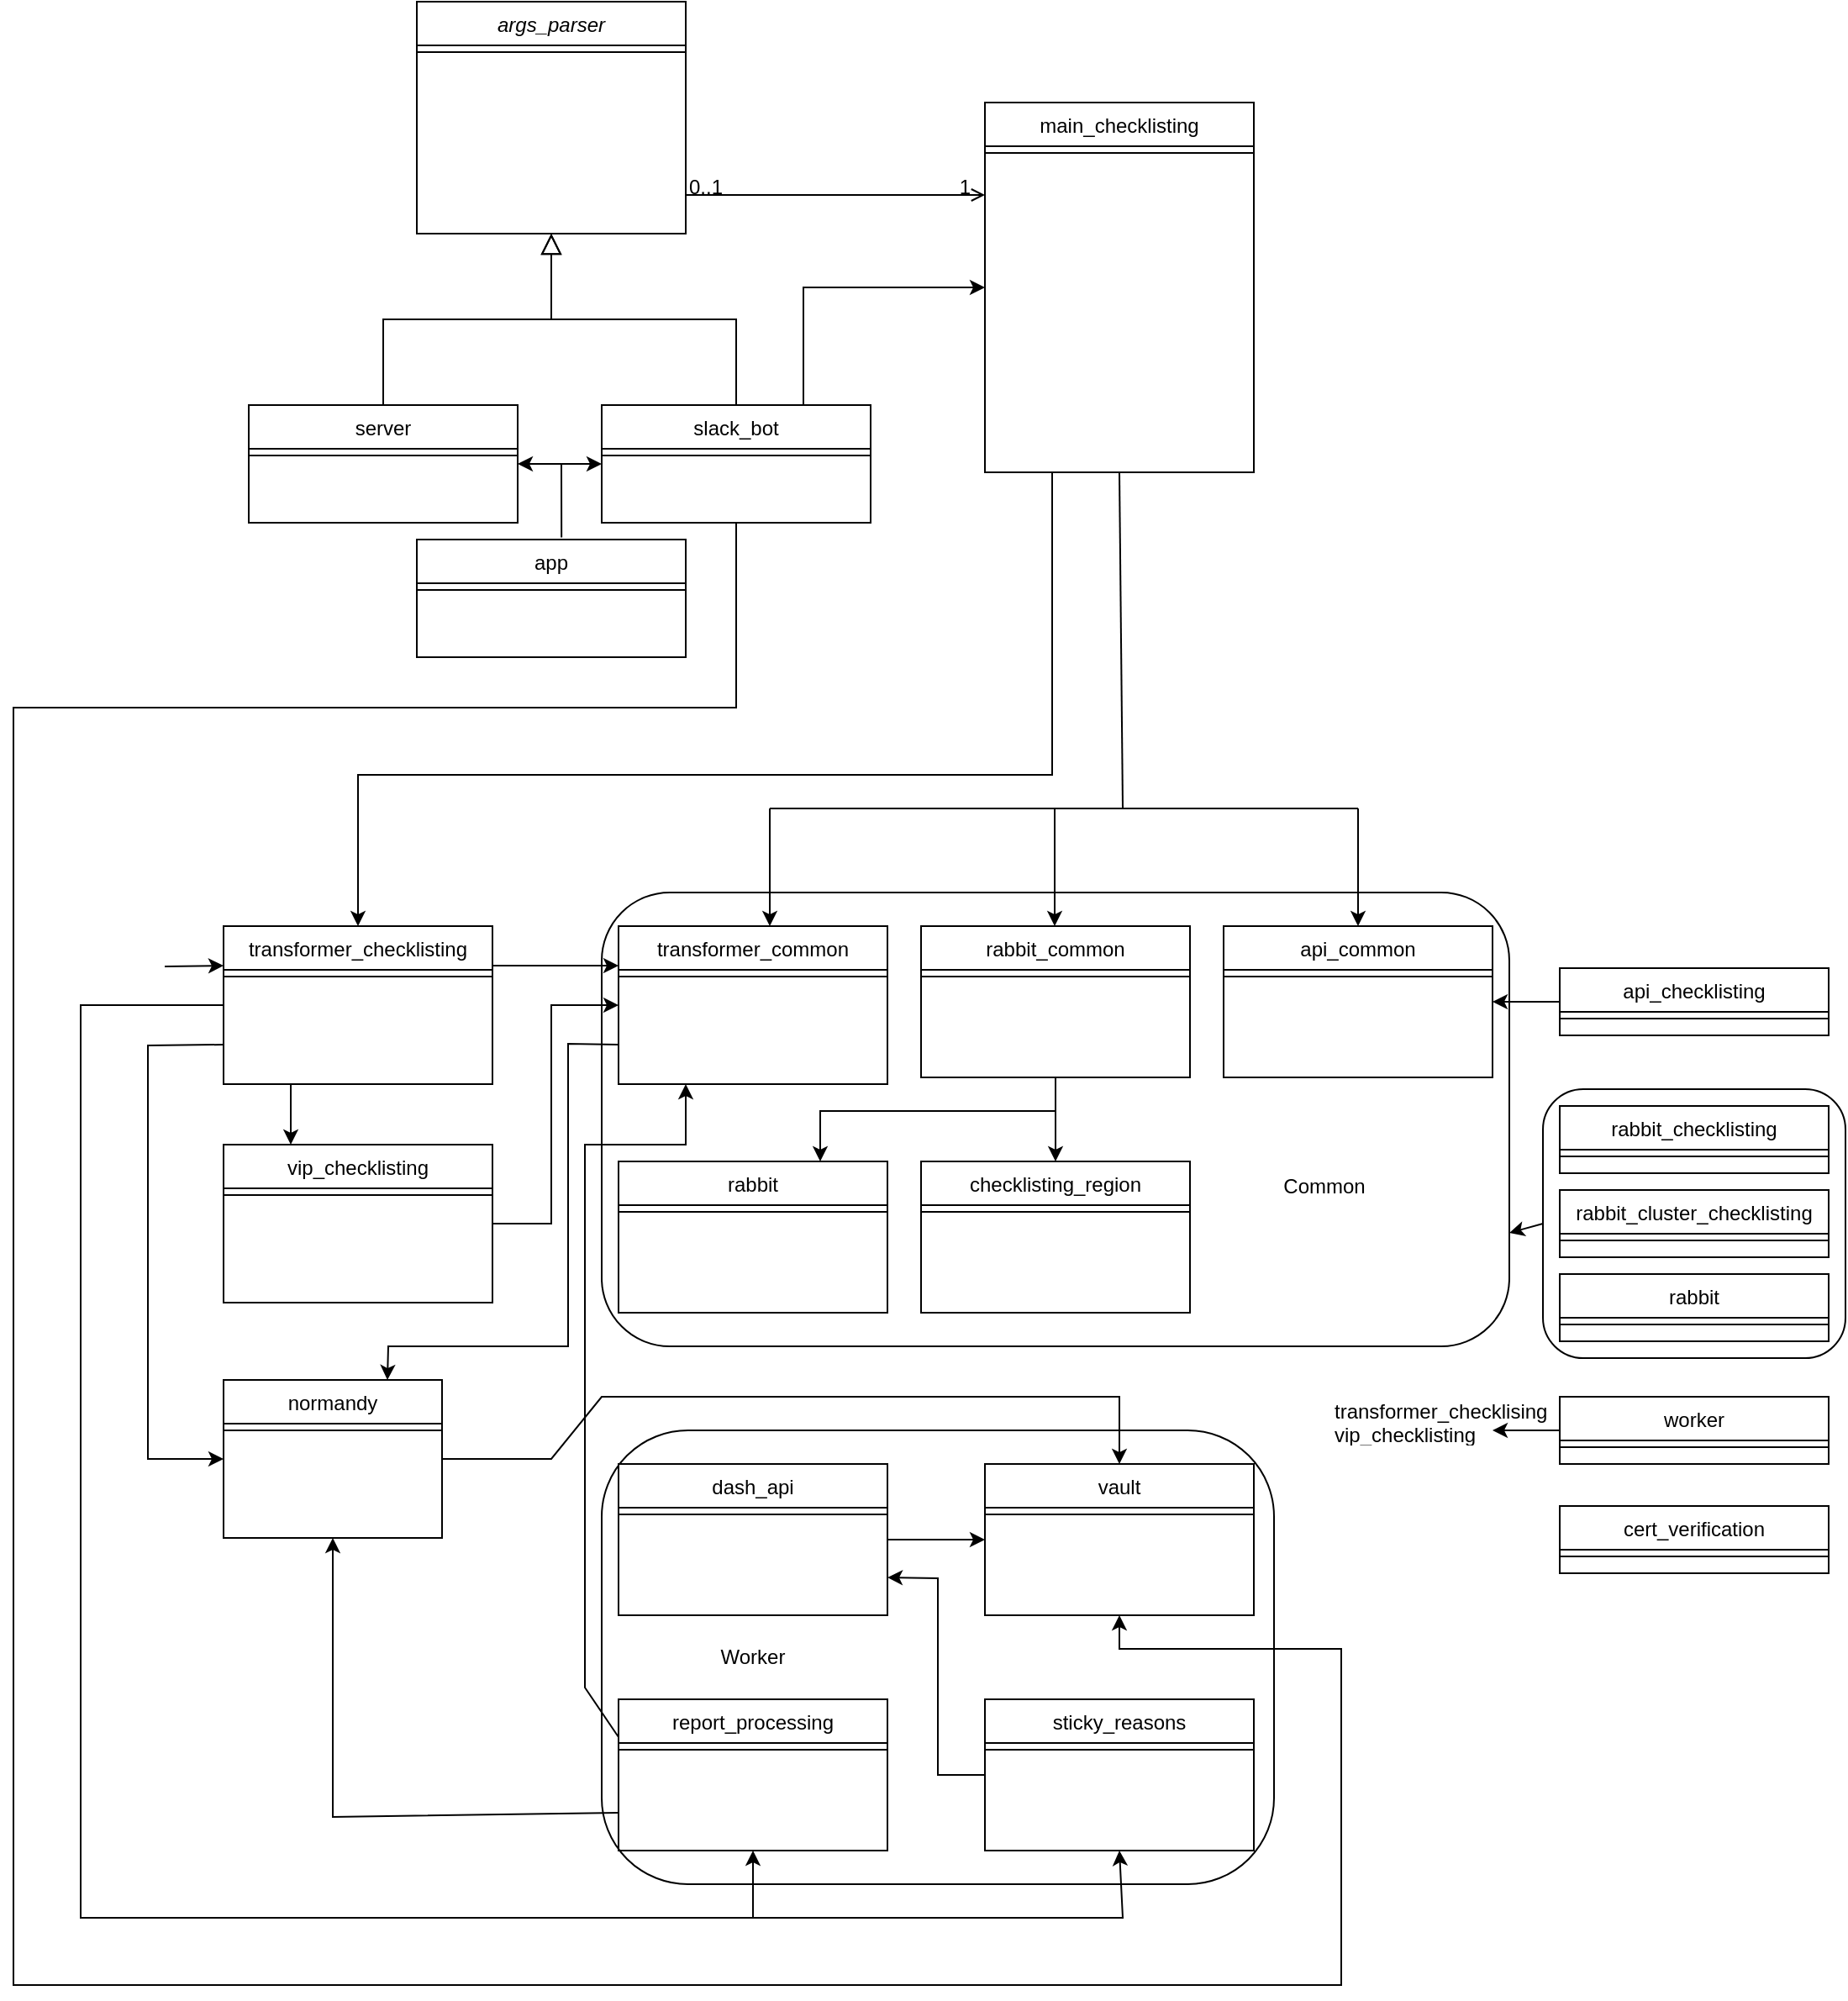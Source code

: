 <mxfile version="17.5.0" type="github" pages="2">
  <diagram id="C5RBs43oDa-KdzZeNtuy" name="Page-1">
    <mxGraphModel dx="1807" dy="896" grid="1" gridSize="10" guides="1" tooltips="1" connect="1" arrows="1" fold="1" page="1" pageScale="1" pageWidth="1169" pageHeight="1654" math="0" shadow="0">
      <root>
        <mxCell id="WIyWlLk6GJQsqaUBKTNV-0" />
        <mxCell id="WIyWlLk6GJQsqaUBKTNV-1" parent="WIyWlLk6GJQsqaUBKTNV-0" />
        <mxCell id="wXz_GqMxPZ0MLmWOmQui-88" value="" style="rounded=1;whiteSpace=wrap;html=1;" vertex="1" parent="WIyWlLk6GJQsqaUBKTNV-1">
          <mxGeometry x="1030" y="787" width="180" height="160" as="geometry" />
        </mxCell>
        <mxCell id="wXz_GqMxPZ0MLmWOmQui-15" value="" style="rounded=1;whiteSpace=wrap;html=1;" vertex="1" parent="WIyWlLk6GJQsqaUBKTNV-1">
          <mxGeometry x="470" y="670" width="540" height="270" as="geometry" />
        </mxCell>
        <mxCell id="zkfFHV4jXpPFQw0GAbJ--0" value="args_parser" style="swimlane;fontStyle=2;align=center;verticalAlign=top;childLayout=stackLayout;horizontal=1;startSize=26;horizontalStack=0;resizeParent=1;resizeLast=0;collapsible=1;marginBottom=0;rounded=0;shadow=0;strokeWidth=1;" parent="WIyWlLk6GJQsqaUBKTNV-1" vertex="1">
          <mxGeometry x="360" y="140" width="160" height="138" as="geometry">
            <mxRectangle x="230" y="140" width="160" height="26" as="alternateBounds" />
          </mxGeometry>
        </mxCell>
        <mxCell id="zkfFHV4jXpPFQw0GAbJ--4" value="" style="line;html=1;strokeWidth=1;align=left;verticalAlign=middle;spacingTop=-1;spacingLeft=3;spacingRight=3;rotatable=0;labelPosition=right;points=[];portConstraint=eastwest;" parent="zkfFHV4jXpPFQw0GAbJ--0" vertex="1">
          <mxGeometry y="26" width="160" height="8" as="geometry" />
        </mxCell>
        <mxCell id="zkfFHV4jXpPFQw0GAbJ--6" value="server" style="swimlane;fontStyle=0;align=center;verticalAlign=top;childLayout=stackLayout;horizontal=1;startSize=26;horizontalStack=0;resizeParent=1;resizeLast=0;collapsible=1;marginBottom=0;rounded=0;shadow=0;strokeWidth=1;" parent="WIyWlLk6GJQsqaUBKTNV-1" vertex="1">
          <mxGeometry x="260" y="380" width="160" height="70" as="geometry">
            <mxRectangle x="130" y="380" width="160" height="26" as="alternateBounds" />
          </mxGeometry>
        </mxCell>
        <mxCell id="zkfFHV4jXpPFQw0GAbJ--9" value="" style="line;html=1;strokeWidth=1;align=left;verticalAlign=middle;spacingTop=-1;spacingLeft=3;spacingRight=3;rotatable=0;labelPosition=right;points=[];portConstraint=eastwest;" parent="zkfFHV4jXpPFQw0GAbJ--6" vertex="1">
          <mxGeometry y="26" width="160" height="8" as="geometry" />
        </mxCell>
        <mxCell id="zkfFHV4jXpPFQw0GAbJ--12" value="" style="endArrow=block;endSize=10;endFill=0;shadow=0;strokeWidth=1;rounded=0;edgeStyle=elbowEdgeStyle;elbow=vertical;" parent="WIyWlLk6GJQsqaUBKTNV-1" source="zkfFHV4jXpPFQw0GAbJ--6" target="zkfFHV4jXpPFQw0GAbJ--0" edge="1">
          <mxGeometry width="160" relative="1" as="geometry">
            <mxPoint x="340" y="223" as="sourcePoint" />
            <mxPoint x="340" y="223" as="targetPoint" />
          </mxGeometry>
        </mxCell>
        <mxCell id="zkfFHV4jXpPFQw0GAbJ--13" value="slack_bot" style="swimlane;fontStyle=0;align=center;verticalAlign=top;childLayout=stackLayout;horizontal=1;startSize=26;horizontalStack=0;resizeParent=1;resizeLast=0;collapsible=1;marginBottom=0;rounded=0;shadow=0;strokeWidth=1;" parent="WIyWlLk6GJQsqaUBKTNV-1" vertex="1">
          <mxGeometry x="470" y="380" width="160" height="70" as="geometry">
            <mxRectangle x="340" y="380" width="170" height="26" as="alternateBounds" />
          </mxGeometry>
        </mxCell>
        <mxCell id="zkfFHV4jXpPFQw0GAbJ--15" value="" style="line;html=1;strokeWidth=1;align=left;verticalAlign=middle;spacingTop=-1;spacingLeft=3;spacingRight=3;rotatable=0;labelPosition=right;points=[];portConstraint=eastwest;" parent="zkfFHV4jXpPFQw0GAbJ--13" vertex="1">
          <mxGeometry y="26" width="160" height="8" as="geometry" />
        </mxCell>
        <mxCell id="zkfFHV4jXpPFQw0GAbJ--16" value="" style="endArrow=block;endSize=10;endFill=0;shadow=0;strokeWidth=1;rounded=0;edgeStyle=elbowEdgeStyle;elbow=vertical;" parent="WIyWlLk6GJQsqaUBKTNV-1" source="zkfFHV4jXpPFQw0GAbJ--13" target="zkfFHV4jXpPFQw0GAbJ--0" edge="1">
          <mxGeometry width="160" relative="1" as="geometry">
            <mxPoint x="350" y="393" as="sourcePoint" />
            <mxPoint x="450" y="291" as="targetPoint" />
          </mxGeometry>
        </mxCell>
        <mxCell id="zkfFHV4jXpPFQw0GAbJ--17" value="main_checklisting" style="swimlane;fontStyle=0;align=center;verticalAlign=top;childLayout=stackLayout;horizontal=1;startSize=26;horizontalStack=0;resizeParent=1;resizeLast=0;collapsible=1;marginBottom=0;rounded=0;shadow=0;strokeWidth=1;" parent="WIyWlLk6GJQsqaUBKTNV-1" vertex="1">
          <mxGeometry x="698" y="200" width="160" height="220" as="geometry">
            <mxRectangle x="550" y="140" width="160" height="26" as="alternateBounds" />
          </mxGeometry>
        </mxCell>
        <mxCell id="zkfFHV4jXpPFQw0GAbJ--23" value="" style="line;html=1;strokeWidth=1;align=left;verticalAlign=middle;spacingTop=-1;spacingLeft=3;spacingRight=3;rotatable=0;labelPosition=right;points=[];portConstraint=eastwest;" parent="zkfFHV4jXpPFQw0GAbJ--17" vertex="1">
          <mxGeometry y="26" width="160" height="8" as="geometry" />
        </mxCell>
        <mxCell id="zkfFHV4jXpPFQw0GAbJ--26" value="" style="endArrow=open;shadow=0;strokeWidth=1;rounded=0;endFill=1;edgeStyle=elbowEdgeStyle;elbow=vertical;entryX=0;entryY=0.25;entryDx=0;entryDy=0;" parent="WIyWlLk6GJQsqaUBKTNV-1" source="zkfFHV4jXpPFQw0GAbJ--0" target="zkfFHV4jXpPFQw0GAbJ--17" edge="1">
          <mxGeometry x="0.5" y="41" relative="1" as="geometry">
            <mxPoint x="520" y="212" as="sourcePoint" />
            <mxPoint x="648" y="208.667" as="targetPoint" />
            <mxPoint x="-40" y="32" as="offset" />
          </mxGeometry>
        </mxCell>
        <mxCell id="zkfFHV4jXpPFQw0GAbJ--27" value="0..1" style="resizable=0;align=left;verticalAlign=bottom;labelBackgroundColor=none;fontSize=12;" parent="zkfFHV4jXpPFQw0GAbJ--26" connectable="0" vertex="1">
          <mxGeometry x="-1" relative="1" as="geometry">
            <mxPoint y="4" as="offset" />
          </mxGeometry>
        </mxCell>
        <mxCell id="zkfFHV4jXpPFQw0GAbJ--28" value="1" style="resizable=0;align=right;verticalAlign=bottom;labelBackgroundColor=none;fontSize=12;" parent="zkfFHV4jXpPFQw0GAbJ--26" connectable="0" vertex="1">
          <mxGeometry x="1" relative="1" as="geometry">
            <mxPoint x="-7" y="4" as="offset" />
          </mxGeometry>
        </mxCell>
        <mxCell id="wXz_GqMxPZ0MLmWOmQui-2" value="rabbit_common" style="swimlane;fontStyle=0;align=center;verticalAlign=top;childLayout=stackLayout;horizontal=1;startSize=26;horizontalStack=0;resizeParent=1;resizeLast=0;collapsible=1;marginBottom=0;rounded=0;shadow=0;strokeWidth=1;" vertex="1" parent="WIyWlLk6GJQsqaUBKTNV-1">
          <mxGeometry x="660" y="690" width="160" height="90" as="geometry">
            <mxRectangle x="550" y="140" width="160" height="26" as="alternateBounds" />
          </mxGeometry>
        </mxCell>
        <mxCell id="wXz_GqMxPZ0MLmWOmQui-3" value="" style="line;html=1;strokeWidth=1;align=left;verticalAlign=middle;spacingTop=-1;spacingLeft=3;spacingRight=3;rotatable=0;labelPosition=right;points=[];portConstraint=eastwest;" vertex="1" parent="wXz_GqMxPZ0MLmWOmQui-2">
          <mxGeometry y="26" width="160" height="8" as="geometry" />
        </mxCell>
        <mxCell id="wXz_GqMxPZ0MLmWOmQui-6" value="api_common" style="swimlane;fontStyle=0;align=center;verticalAlign=top;childLayout=stackLayout;horizontal=1;startSize=26;horizontalStack=0;resizeParent=1;resizeLast=0;collapsible=1;marginBottom=0;rounded=0;shadow=0;strokeWidth=1;" vertex="1" parent="WIyWlLk6GJQsqaUBKTNV-1">
          <mxGeometry x="840" y="690" width="160" height="90" as="geometry">
            <mxRectangle x="550" y="140" width="160" height="26" as="alternateBounds" />
          </mxGeometry>
        </mxCell>
        <mxCell id="wXz_GqMxPZ0MLmWOmQui-7" value="" style="line;html=1;strokeWidth=1;align=left;verticalAlign=middle;spacingTop=-1;spacingLeft=3;spacingRight=3;rotatable=0;labelPosition=right;points=[];portConstraint=eastwest;" vertex="1" parent="wXz_GqMxPZ0MLmWOmQui-6">
          <mxGeometry y="26" width="160" height="8" as="geometry" />
        </mxCell>
        <mxCell id="wXz_GqMxPZ0MLmWOmQui-8" value="transformer_common" style="swimlane;fontStyle=0;align=center;verticalAlign=top;childLayout=stackLayout;horizontal=1;startSize=26;horizontalStack=0;resizeParent=1;resizeLast=0;collapsible=1;marginBottom=0;rounded=0;shadow=0;strokeWidth=1;" vertex="1" parent="WIyWlLk6GJQsqaUBKTNV-1">
          <mxGeometry x="480" y="690" width="160" height="94" as="geometry">
            <mxRectangle x="550" y="140" width="160" height="26" as="alternateBounds" />
          </mxGeometry>
        </mxCell>
        <mxCell id="wXz_GqMxPZ0MLmWOmQui-9" value="" style="line;html=1;strokeWidth=1;align=left;verticalAlign=middle;spacingTop=-1;spacingLeft=3;spacingRight=3;rotatable=0;labelPosition=right;points=[];portConstraint=eastwest;" vertex="1" parent="wXz_GqMxPZ0MLmWOmQui-8">
          <mxGeometry y="26" width="160" height="8" as="geometry" />
        </mxCell>
        <mxCell id="wXz_GqMxPZ0MLmWOmQui-10" value="" style="endArrow=classic;html=1;rounded=0;entryX=0.5;entryY=0;entryDx=0;entryDy=0;" edge="1" parent="WIyWlLk6GJQsqaUBKTNV-1" target="wXz_GqMxPZ0MLmWOmQui-6">
          <mxGeometry width="50" height="50" relative="1" as="geometry">
            <mxPoint x="920" y="620" as="sourcePoint" />
            <mxPoint x="630" y="560" as="targetPoint" />
          </mxGeometry>
        </mxCell>
        <mxCell id="wXz_GqMxPZ0MLmWOmQui-11" value="" style="endArrow=classic;html=1;rounded=0;entryX=0.5;entryY=0;entryDx=0;entryDy=0;" edge="1" parent="WIyWlLk6GJQsqaUBKTNV-1">
          <mxGeometry width="50" height="50" relative="1" as="geometry">
            <mxPoint x="739.5" y="620" as="sourcePoint" />
            <mxPoint x="739.5" y="690" as="targetPoint" />
          </mxGeometry>
        </mxCell>
        <mxCell id="wXz_GqMxPZ0MLmWOmQui-12" value="" style="endArrow=classic;html=1;rounded=0;entryX=0.5;entryY=0;entryDx=0;entryDy=0;" edge="1" parent="WIyWlLk6GJQsqaUBKTNV-1">
          <mxGeometry width="50" height="50" relative="1" as="geometry">
            <mxPoint x="570" y="620" as="sourcePoint" />
            <mxPoint x="570" y="690" as="targetPoint" />
          </mxGeometry>
        </mxCell>
        <mxCell id="wXz_GqMxPZ0MLmWOmQui-13" value="" style="endArrow=none;html=1;rounded=0;" edge="1" parent="WIyWlLk6GJQsqaUBKTNV-1">
          <mxGeometry width="50" height="50" relative="1" as="geometry">
            <mxPoint x="570" y="620" as="sourcePoint" />
            <mxPoint x="920" y="620" as="targetPoint" />
          </mxGeometry>
        </mxCell>
        <mxCell id="wXz_GqMxPZ0MLmWOmQui-14" value="" style="endArrow=none;html=1;rounded=0;exitX=0.5;exitY=1;exitDx=0;exitDy=0;" edge="1" parent="WIyWlLk6GJQsqaUBKTNV-1" source="zkfFHV4jXpPFQw0GAbJ--17">
          <mxGeometry width="50" height="50" relative="1" as="geometry">
            <mxPoint x="580" y="540" as="sourcePoint" />
            <mxPoint x="780" y="620" as="targetPoint" />
          </mxGeometry>
        </mxCell>
        <mxCell id="wXz_GqMxPZ0MLmWOmQui-16" value="Common" style="text;html=1;strokeColor=none;fillColor=none;align=center;verticalAlign=middle;whiteSpace=wrap;rounded=0;" vertex="1" parent="WIyWlLk6GJQsqaUBKTNV-1">
          <mxGeometry x="870" y="830" width="60" height="30" as="geometry" />
        </mxCell>
        <mxCell id="wXz_GqMxPZ0MLmWOmQui-18" value="transformer_checklisting" style="swimlane;fontStyle=0;align=center;verticalAlign=top;childLayout=stackLayout;horizontal=1;startSize=26;horizontalStack=0;resizeParent=1;resizeLast=0;collapsible=1;marginBottom=0;rounded=0;shadow=0;strokeWidth=1;" vertex="1" parent="WIyWlLk6GJQsqaUBKTNV-1">
          <mxGeometry x="245" y="690" width="160" height="94" as="geometry">
            <mxRectangle x="550" y="140" width="160" height="26" as="alternateBounds" />
          </mxGeometry>
        </mxCell>
        <mxCell id="wXz_GqMxPZ0MLmWOmQui-19" value="" style="line;html=1;strokeWidth=1;align=left;verticalAlign=middle;spacingTop=-1;spacingLeft=3;spacingRight=3;rotatable=0;labelPosition=right;points=[];portConstraint=eastwest;" vertex="1" parent="wXz_GqMxPZ0MLmWOmQui-18">
          <mxGeometry y="26" width="160" height="8" as="geometry" />
        </mxCell>
        <mxCell id="wXz_GqMxPZ0MLmWOmQui-21" value="" style="endArrow=classic;html=1;rounded=0;entryX=0.5;entryY=0;entryDx=0;entryDy=0;exitX=0.25;exitY=1;exitDx=0;exitDy=0;" edge="1" parent="WIyWlLk6GJQsqaUBKTNV-1" source="zkfFHV4jXpPFQw0GAbJ--17" target="wXz_GqMxPZ0MLmWOmQui-18">
          <mxGeometry width="50" height="50" relative="1" as="geometry">
            <mxPoint x="350" y="600" as="sourcePoint" />
            <mxPoint x="640" y="550" as="targetPoint" />
            <Array as="points">
              <mxPoint x="738" y="600" />
              <mxPoint x="325" y="600" />
            </Array>
          </mxGeometry>
        </mxCell>
        <mxCell id="wXz_GqMxPZ0MLmWOmQui-23" value="checklisting_region" style="swimlane;fontStyle=0;align=center;verticalAlign=top;childLayout=stackLayout;horizontal=1;startSize=26;horizontalStack=0;resizeParent=1;resizeLast=0;collapsible=1;marginBottom=0;rounded=0;shadow=0;strokeWidth=1;" vertex="1" parent="WIyWlLk6GJQsqaUBKTNV-1">
          <mxGeometry x="660" y="830" width="160" height="90" as="geometry">
            <mxRectangle x="550" y="140" width="160" height="26" as="alternateBounds" />
          </mxGeometry>
        </mxCell>
        <mxCell id="wXz_GqMxPZ0MLmWOmQui-24" value="" style="line;html=1;strokeWidth=1;align=left;verticalAlign=middle;spacingTop=-1;spacingLeft=3;spacingRight=3;rotatable=0;labelPosition=right;points=[];portConstraint=eastwest;" vertex="1" parent="wXz_GqMxPZ0MLmWOmQui-23">
          <mxGeometry y="26" width="160" height="8" as="geometry" />
        </mxCell>
        <mxCell id="wXz_GqMxPZ0MLmWOmQui-25" value="rabbit" style="swimlane;fontStyle=0;align=center;verticalAlign=top;childLayout=stackLayout;horizontal=1;startSize=26;horizontalStack=0;resizeParent=1;resizeLast=0;collapsible=1;marginBottom=0;rounded=0;shadow=0;strokeWidth=1;" vertex="1" parent="WIyWlLk6GJQsqaUBKTNV-1">
          <mxGeometry x="480" y="830" width="160" height="90" as="geometry">
            <mxRectangle x="550" y="140" width="160" height="26" as="alternateBounds" />
          </mxGeometry>
        </mxCell>
        <mxCell id="wXz_GqMxPZ0MLmWOmQui-26" value="" style="line;html=1;strokeWidth=1;align=left;verticalAlign=middle;spacingTop=-1;spacingLeft=3;spacingRight=3;rotatable=0;labelPosition=right;points=[];portConstraint=eastwest;" vertex="1" parent="wXz_GqMxPZ0MLmWOmQui-25">
          <mxGeometry y="26" width="160" height="8" as="geometry" />
        </mxCell>
        <mxCell id="wXz_GqMxPZ0MLmWOmQui-27" value="" style="endArrow=classic;html=1;rounded=0;exitX=0.5;exitY=1;exitDx=0;exitDy=0;entryX=0.5;entryY=0;entryDx=0;entryDy=0;" edge="1" parent="WIyWlLk6GJQsqaUBKTNV-1" source="wXz_GqMxPZ0MLmWOmQui-2" target="wXz_GqMxPZ0MLmWOmQui-23">
          <mxGeometry width="50" height="50" relative="1" as="geometry">
            <mxPoint x="590" y="620" as="sourcePoint" />
            <mxPoint x="640" y="570" as="targetPoint" />
          </mxGeometry>
        </mxCell>
        <mxCell id="wXz_GqMxPZ0MLmWOmQui-28" value="" style="endArrow=classic;html=1;rounded=0;entryX=0.75;entryY=0;entryDx=0;entryDy=0;" edge="1" parent="WIyWlLk6GJQsqaUBKTNV-1" target="wXz_GqMxPZ0MLmWOmQui-25">
          <mxGeometry width="50" height="50" relative="1" as="geometry">
            <mxPoint x="740" y="800" as="sourcePoint" />
            <mxPoint x="640" y="570" as="targetPoint" />
            <Array as="points">
              <mxPoint x="600" y="800" />
            </Array>
          </mxGeometry>
        </mxCell>
        <mxCell id="wXz_GqMxPZ0MLmWOmQui-29" value="" style="endArrow=classic;html=1;rounded=0;exitX=1;exitY=0.25;exitDx=0;exitDy=0;entryX=0;entryY=0.25;entryDx=0;entryDy=0;" edge="1" parent="WIyWlLk6GJQsqaUBKTNV-1" source="wXz_GqMxPZ0MLmWOmQui-18" target="wXz_GqMxPZ0MLmWOmQui-8">
          <mxGeometry width="50" height="50" relative="1" as="geometry">
            <mxPoint x="590" y="630" as="sourcePoint" />
            <mxPoint x="640" y="580" as="targetPoint" />
          </mxGeometry>
        </mxCell>
        <mxCell id="wXz_GqMxPZ0MLmWOmQui-32" value="normandy" style="swimlane;fontStyle=0;align=center;verticalAlign=top;childLayout=stackLayout;horizontal=1;startSize=26;horizontalStack=0;resizeParent=1;resizeLast=0;collapsible=1;marginBottom=0;rounded=0;shadow=0;strokeWidth=1;" vertex="1" parent="WIyWlLk6GJQsqaUBKTNV-1">
          <mxGeometry x="245" y="960" width="130" height="94" as="geometry">
            <mxRectangle x="550" y="140" width="160" height="26" as="alternateBounds" />
          </mxGeometry>
        </mxCell>
        <mxCell id="wXz_GqMxPZ0MLmWOmQui-33" value="" style="line;html=1;strokeWidth=1;align=left;verticalAlign=middle;spacingTop=-1;spacingLeft=3;spacingRight=3;rotatable=0;labelPosition=right;points=[];portConstraint=eastwest;" vertex="1" parent="wXz_GqMxPZ0MLmWOmQui-32">
          <mxGeometry y="26" width="130" height="8" as="geometry" />
        </mxCell>
        <mxCell id="wXz_GqMxPZ0MLmWOmQui-34" value="vip_checklisting" style="swimlane;fontStyle=0;align=center;verticalAlign=top;childLayout=stackLayout;horizontal=1;startSize=26;horizontalStack=0;resizeParent=1;resizeLast=0;collapsible=1;marginBottom=0;rounded=0;shadow=0;strokeWidth=1;" vertex="1" parent="WIyWlLk6GJQsqaUBKTNV-1">
          <mxGeometry x="245" y="820" width="160" height="94" as="geometry">
            <mxRectangle x="550" y="140" width="160" height="26" as="alternateBounds" />
          </mxGeometry>
        </mxCell>
        <mxCell id="wXz_GqMxPZ0MLmWOmQui-35" value="" style="line;html=1;strokeWidth=1;align=left;verticalAlign=middle;spacingTop=-1;spacingLeft=3;spacingRight=3;rotatable=0;labelPosition=right;points=[];portConstraint=eastwest;" vertex="1" parent="wXz_GqMxPZ0MLmWOmQui-34">
          <mxGeometry y="26" width="160" height="8" as="geometry" />
        </mxCell>
        <mxCell id="wXz_GqMxPZ0MLmWOmQui-36" value="" style="endArrow=classic;html=1;rounded=0;exitX=0.25;exitY=1;exitDx=0;exitDy=0;entryX=0.25;entryY=0;entryDx=0;entryDy=0;" edge="1" parent="WIyWlLk6GJQsqaUBKTNV-1" source="wXz_GqMxPZ0MLmWOmQui-18" target="wXz_GqMxPZ0MLmWOmQui-34">
          <mxGeometry width="50" height="50" relative="1" as="geometry">
            <mxPoint x="610" y="920" as="sourcePoint" />
            <mxPoint x="660" y="870" as="targetPoint" />
            <Array as="points">
              <mxPoint x="285" y="800" />
            </Array>
          </mxGeometry>
        </mxCell>
        <mxCell id="wXz_GqMxPZ0MLmWOmQui-38" value="" style="endArrow=classic;html=1;rounded=0;entryX=0;entryY=0.5;entryDx=0;entryDy=0;exitX=0;exitY=0.75;exitDx=0;exitDy=0;" edge="1" parent="WIyWlLk6GJQsqaUBKTNV-1" source="wXz_GqMxPZ0MLmWOmQui-18" target="wXz_GqMxPZ0MLmWOmQui-32">
          <mxGeometry width="50" height="50" relative="1" as="geometry">
            <mxPoint x="370" y="641.613" as="sourcePoint" />
            <mxPoint x="660" y="870" as="targetPoint" />
            <Array as="points">
              <mxPoint x="200" y="761" />
              <mxPoint x="200" y="1007" />
            </Array>
          </mxGeometry>
        </mxCell>
        <mxCell id="wXz_GqMxPZ0MLmWOmQui-39" value="" style="endArrow=classic;html=1;rounded=0;entryX=0;entryY=0.5;entryDx=0;entryDy=0;exitX=1;exitY=0.5;exitDx=0;exitDy=0;" edge="1" parent="WIyWlLk6GJQsqaUBKTNV-1" source="wXz_GqMxPZ0MLmWOmQui-34" target="wXz_GqMxPZ0MLmWOmQui-8">
          <mxGeometry width="50" height="50" relative="1" as="geometry">
            <mxPoint x="440" y="1130" as="sourcePoint" />
            <mxPoint x="660" y="910" as="targetPoint" />
            <Array as="points">
              <mxPoint x="440" y="867" />
              <mxPoint x="440" y="737" />
            </Array>
          </mxGeometry>
        </mxCell>
        <mxCell id="wXz_GqMxPZ0MLmWOmQui-48" value="" style="endArrow=classic;html=1;rounded=0;entryX=0.75;entryY=0;entryDx=0;entryDy=0;exitX=0;exitY=0.75;exitDx=0;exitDy=0;" edge="1" parent="WIyWlLk6GJQsqaUBKTNV-1" source="wXz_GqMxPZ0MLmWOmQui-8" target="wXz_GqMxPZ0MLmWOmQui-32">
          <mxGeometry width="50" height="50" relative="1" as="geometry">
            <mxPoint x="460" y="810" as="sourcePoint" />
            <mxPoint x="460" y="760" as="targetPoint" />
            <Array as="points">
              <mxPoint x="450" y="760" />
              <mxPoint x="450" y="940" />
              <mxPoint x="343" y="940" />
            </Array>
          </mxGeometry>
        </mxCell>
        <mxCell id="wXz_GqMxPZ0MLmWOmQui-50" value="app" style="swimlane;fontStyle=0;align=center;verticalAlign=top;childLayout=stackLayout;horizontal=1;startSize=26;horizontalStack=0;resizeParent=1;resizeLast=0;collapsible=1;marginBottom=0;rounded=0;shadow=0;strokeWidth=1;" vertex="1" parent="WIyWlLk6GJQsqaUBKTNV-1">
          <mxGeometry x="360" y="460" width="160" height="70" as="geometry">
            <mxRectangle x="340" y="380" width="170" height="26" as="alternateBounds" />
          </mxGeometry>
        </mxCell>
        <mxCell id="wXz_GqMxPZ0MLmWOmQui-51" value="" style="line;html=1;strokeWidth=1;align=left;verticalAlign=middle;spacingTop=-1;spacingLeft=3;spacingRight=3;rotatable=0;labelPosition=right;points=[];portConstraint=eastwest;" vertex="1" parent="wXz_GqMxPZ0MLmWOmQui-50">
          <mxGeometry y="26" width="160" height="8" as="geometry" />
        </mxCell>
        <mxCell id="wXz_GqMxPZ0MLmWOmQui-52" value="" style="endArrow=classic;html=1;rounded=0;exitX=0.538;exitY=-0.018;exitDx=0;exitDy=0;entryX=0;entryY=0.5;entryDx=0;entryDy=0;exitPerimeter=0;" edge="1" parent="WIyWlLk6GJQsqaUBKTNV-1" source="wXz_GqMxPZ0MLmWOmQui-50" target="zkfFHV4jXpPFQw0GAbJ--13">
          <mxGeometry width="50" height="50" relative="1" as="geometry">
            <mxPoint x="550" y="560" as="sourcePoint" />
            <mxPoint x="600" y="510" as="targetPoint" />
            <Array as="points">
              <mxPoint x="446" y="415" />
            </Array>
          </mxGeometry>
        </mxCell>
        <mxCell id="wXz_GqMxPZ0MLmWOmQui-53" value="" style="endArrow=classic;html=1;rounded=0;entryX=1;entryY=0.5;entryDx=0;entryDy=0;" edge="1" parent="WIyWlLk6GJQsqaUBKTNV-1" target="zkfFHV4jXpPFQw0GAbJ--6">
          <mxGeometry width="50" height="50" relative="1" as="geometry">
            <mxPoint x="450" y="415" as="sourcePoint" />
            <mxPoint x="600" y="510" as="targetPoint" />
          </mxGeometry>
        </mxCell>
        <mxCell id="wXz_GqMxPZ0MLmWOmQui-54" value="" style="endArrow=classic;html=1;rounded=0;entryX=0;entryY=0.5;entryDx=0;entryDy=0;exitX=0.75;exitY=0;exitDx=0;exitDy=0;" edge="1" parent="WIyWlLk6GJQsqaUBKTNV-1" source="zkfFHV4jXpPFQw0GAbJ--13" target="zkfFHV4jXpPFQw0GAbJ--17">
          <mxGeometry width="50" height="50" relative="1" as="geometry">
            <mxPoint x="630" y="420" as="sourcePoint" />
            <mxPoint x="600" y="500" as="targetPoint" />
            <Array as="points">
              <mxPoint x="590" y="310" />
            </Array>
          </mxGeometry>
        </mxCell>
        <mxCell id="wXz_GqMxPZ0MLmWOmQui-56" value="" style="rounded=1;whiteSpace=wrap;html=1;arcSize=19;" vertex="1" parent="WIyWlLk6GJQsqaUBKTNV-1">
          <mxGeometry x="470" y="990" width="400" height="270" as="geometry" />
        </mxCell>
        <mxCell id="wXz_GqMxPZ0MLmWOmQui-57" value="dash_api" style="swimlane;fontStyle=0;align=center;verticalAlign=top;childLayout=stackLayout;horizontal=1;startSize=26;horizontalStack=0;resizeParent=1;resizeLast=0;collapsible=1;marginBottom=0;rounded=0;shadow=0;strokeWidth=1;" vertex="1" parent="WIyWlLk6GJQsqaUBKTNV-1">
          <mxGeometry x="480" y="1010" width="160" height="90" as="geometry">
            <mxRectangle x="550" y="140" width="160" height="26" as="alternateBounds" />
          </mxGeometry>
        </mxCell>
        <mxCell id="wXz_GqMxPZ0MLmWOmQui-58" value="" style="line;html=1;strokeWidth=1;align=left;verticalAlign=middle;spacingTop=-1;spacingLeft=3;spacingRight=3;rotatable=0;labelPosition=right;points=[];portConstraint=eastwest;" vertex="1" parent="wXz_GqMxPZ0MLmWOmQui-57">
          <mxGeometry y="26" width="160" height="8" as="geometry" />
        </mxCell>
        <mxCell id="wXz_GqMxPZ0MLmWOmQui-59" value="report_processing" style="swimlane;fontStyle=0;align=center;verticalAlign=top;childLayout=stackLayout;horizontal=1;startSize=26;horizontalStack=0;resizeParent=1;resizeLast=0;collapsible=1;marginBottom=0;rounded=0;shadow=0;strokeWidth=1;" vertex="1" parent="WIyWlLk6GJQsqaUBKTNV-1">
          <mxGeometry x="480" y="1150" width="160" height="90" as="geometry">
            <mxRectangle x="550" y="140" width="160" height="26" as="alternateBounds" />
          </mxGeometry>
        </mxCell>
        <mxCell id="wXz_GqMxPZ0MLmWOmQui-60" value="" style="line;html=1;strokeWidth=1;align=left;verticalAlign=middle;spacingTop=-1;spacingLeft=3;spacingRight=3;rotatable=0;labelPosition=right;points=[];portConstraint=eastwest;" vertex="1" parent="wXz_GqMxPZ0MLmWOmQui-59">
          <mxGeometry y="26" width="160" height="8" as="geometry" />
        </mxCell>
        <mxCell id="wXz_GqMxPZ0MLmWOmQui-61" value="vault" style="swimlane;fontStyle=0;align=center;verticalAlign=top;childLayout=stackLayout;horizontal=1;startSize=26;horizontalStack=0;resizeParent=1;resizeLast=0;collapsible=1;marginBottom=0;rounded=0;shadow=0;strokeWidth=1;" vertex="1" parent="WIyWlLk6GJQsqaUBKTNV-1">
          <mxGeometry x="698" y="1010" width="160" height="90" as="geometry">
            <mxRectangle x="550" y="140" width="160" height="26" as="alternateBounds" />
          </mxGeometry>
        </mxCell>
        <mxCell id="wXz_GqMxPZ0MLmWOmQui-62" value="" style="line;html=1;strokeWidth=1;align=left;verticalAlign=middle;spacingTop=-1;spacingLeft=3;spacingRight=3;rotatable=0;labelPosition=right;points=[];portConstraint=eastwest;" vertex="1" parent="wXz_GqMxPZ0MLmWOmQui-61">
          <mxGeometry y="26" width="160" height="8" as="geometry" />
        </mxCell>
        <mxCell id="wXz_GqMxPZ0MLmWOmQui-63" value="sticky_reasons" style="swimlane;fontStyle=0;align=center;verticalAlign=top;childLayout=stackLayout;horizontal=1;startSize=26;horizontalStack=0;resizeParent=1;resizeLast=0;collapsible=1;marginBottom=0;rounded=0;shadow=0;strokeWidth=1;" vertex="1" parent="WIyWlLk6GJQsqaUBKTNV-1">
          <mxGeometry x="698" y="1150" width="160" height="90" as="geometry">
            <mxRectangle x="550" y="140" width="160" height="26" as="alternateBounds" />
          </mxGeometry>
        </mxCell>
        <mxCell id="wXz_GqMxPZ0MLmWOmQui-64" value="" style="line;html=1;strokeWidth=1;align=left;verticalAlign=middle;spacingTop=-1;spacingLeft=3;spacingRight=3;rotatable=0;labelPosition=right;points=[];portConstraint=eastwest;" vertex="1" parent="wXz_GqMxPZ0MLmWOmQui-63">
          <mxGeometry y="26" width="160" height="8" as="geometry" />
        </mxCell>
        <mxCell id="wXz_GqMxPZ0MLmWOmQui-65" value="" style="endArrow=classic;html=1;rounded=0;exitX=1;exitY=0.5;exitDx=0;exitDy=0;entryX=0;entryY=0.5;entryDx=0;entryDy=0;" edge="1" parent="WIyWlLk6GJQsqaUBKTNV-1" source="wXz_GqMxPZ0MLmWOmQui-57" target="wXz_GqMxPZ0MLmWOmQui-61">
          <mxGeometry width="50" height="50" relative="1" as="geometry">
            <mxPoint x="520" y="1070" as="sourcePoint" />
            <mxPoint x="570" y="1020" as="targetPoint" />
          </mxGeometry>
        </mxCell>
        <mxCell id="wXz_GqMxPZ0MLmWOmQui-66" value="" style="endArrow=classic;html=1;rounded=0;entryX=0.5;entryY=1;entryDx=0;entryDy=0;exitX=0;exitY=0.75;exitDx=0;exitDy=0;" edge="1" parent="WIyWlLk6GJQsqaUBKTNV-1" source="wXz_GqMxPZ0MLmWOmQui-59" target="wXz_GqMxPZ0MLmWOmQui-32">
          <mxGeometry width="50" height="50" relative="1" as="geometry">
            <mxPoint x="420" y="1210" as="sourcePoint" />
            <mxPoint x="570" y="990" as="targetPoint" />
            <Array as="points">
              <mxPoint x="310" y="1220" />
            </Array>
          </mxGeometry>
        </mxCell>
        <mxCell id="wXz_GqMxPZ0MLmWOmQui-68" value="" style="endArrow=classic;html=1;rounded=0;exitX=0;exitY=0.5;exitDx=0;exitDy=0;entryX=1;entryY=0.75;entryDx=0;entryDy=0;" edge="1" parent="WIyWlLk6GJQsqaUBKTNV-1" source="wXz_GqMxPZ0MLmWOmQui-63" target="wXz_GqMxPZ0MLmWOmQui-57">
          <mxGeometry width="50" height="50" relative="1" as="geometry">
            <mxPoint x="520" y="1040" as="sourcePoint" />
            <mxPoint x="570" y="990" as="targetPoint" />
            <Array as="points">
              <mxPoint x="670" y="1195" />
              <mxPoint x="670" y="1078" />
            </Array>
          </mxGeometry>
        </mxCell>
        <mxCell id="wXz_GqMxPZ0MLmWOmQui-69" value="" style="endArrow=classic;html=1;rounded=0;exitX=1;exitY=0.5;exitDx=0;exitDy=0;entryX=0.5;entryY=0;entryDx=0;entryDy=0;" edge="1" parent="WIyWlLk6GJQsqaUBKTNV-1" source="wXz_GqMxPZ0MLmWOmQui-32" target="wXz_GqMxPZ0MLmWOmQui-61">
          <mxGeometry width="50" height="50" relative="1" as="geometry">
            <mxPoint x="520" y="1010" as="sourcePoint" />
            <mxPoint x="570" y="960" as="targetPoint" />
            <Array as="points">
              <mxPoint x="440" y="1007" />
              <mxPoint x="470" y="970" />
              <mxPoint x="778" y="970" />
            </Array>
          </mxGeometry>
        </mxCell>
        <mxCell id="wXz_GqMxPZ0MLmWOmQui-70" value="" style="endArrow=classic;html=1;rounded=0;entryX=0.5;entryY=1;entryDx=0;entryDy=0;exitX=0;exitY=0.5;exitDx=0;exitDy=0;" edge="1" parent="WIyWlLk6GJQsqaUBKTNV-1" source="wXz_GqMxPZ0MLmWOmQui-18" target="wXz_GqMxPZ0MLmWOmQui-63">
          <mxGeometry width="50" height="50" relative="1" as="geometry">
            <mxPoint x="230" y="1000" as="sourcePoint" />
            <mxPoint x="590" y="850" as="targetPoint" />
            <Array as="points">
              <mxPoint x="160" y="737" />
              <mxPoint x="160" y="1280" />
              <mxPoint x="780" y="1280" />
            </Array>
          </mxGeometry>
        </mxCell>
        <mxCell id="wXz_GqMxPZ0MLmWOmQui-71" value="" style="endArrow=classic;html=1;rounded=0;entryX=0.5;entryY=1;entryDx=0;entryDy=0;" edge="1" parent="WIyWlLk6GJQsqaUBKTNV-1" target="wXz_GqMxPZ0MLmWOmQui-59">
          <mxGeometry width="50" height="50" relative="1" as="geometry">
            <mxPoint x="560" y="1280" as="sourcePoint" />
            <mxPoint x="590" y="850" as="targetPoint" />
          </mxGeometry>
        </mxCell>
        <mxCell id="wXz_GqMxPZ0MLmWOmQui-55" value="" style="endArrow=classic;html=1;rounded=0;exitX=0.5;exitY=1;exitDx=0;exitDy=0;entryX=0.5;entryY=1;entryDx=0;entryDy=0;" edge="1" parent="WIyWlLk6GJQsqaUBKTNV-1" source="zkfFHV4jXpPFQw0GAbJ--13" target="wXz_GqMxPZ0MLmWOmQui-61">
          <mxGeometry width="50" height="50" relative="1" as="geometry">
            <mxPoint x="550" y="690" as="sourcePoint" />
            <mxPoint x="211.52" y="940" as="targetPoint" />
            <Array as="points">
              <mxPoint x="550" y="560" />
              <mxPoint x="120" y="560" />
              <mxPoint x="120" y="1320" />
              <mxPoint x="910" y="1320" />
              <mxPoint x="910" y="1120" />
              <mxPoint x="778" y="1120" />
            </Array>
          </mxGeometry>
        </mxCell>
        <mxCell id="wXz_GqMxPZ0MLmWOmQui-73" value="" style="endArrow=classic;html=1;rounded=0;exitX=0;exitY=0.25;exitDx=0;exitDy=0;entryX=0.25;entryY=1;entryDx=0;entryDy=0;" edge="1" parent="WIyWlLk6GJQsqaUBKTNV-1" source="wXz_GqMxPZ0MLmWOmQui-59" target="wXz_GqMxPZ0MLmWOmQui-8">
          <mxGeometry width="50" height="50" relative="1" as="geometry">
            <mxPoint x="510" y="1030" as="sourcePoint" />
            <mxPoint x="560" y="980" as="targetPoint" />
            <Array as="points">
              <mxPoint x="460" y="1143" />
              <mxPoint x="460" y="820" />
              <mxPoint x="520" y="820" />
            </Array>
          </mxGeometry>
        </mxCell>
        <mxCell id="wXz_GqMxPZ0MLmWOmQui-75" value="Worker" style="text;html=1;strokeColor=none;fillColor=none;align=center;verticalAlign=middle;whiteSpace=wrap;rounded=0;" vertex="1" parent="WIyWlLk6GJQsqaUBKTNV-1">
          <mxGeometry x="530" y="1110" width="60" height="30" as="geometry" />
        </mxCell>
        <mxCell id="wXz_GqMxPZ0MLmWOmQui-76" value="api_checklisting" style="swimlane;fontStyle=0;align=center;verticalAlign=top;childLayout=stackLayout;horizontal=1;startSize=26;horizontalStack=0;resizeParent=1;resizeLast=0;collapsible=1;marginBottom=0;rounded=0;shadow=0;strokeWidth=1;" vertex="1" parent="WIyWlLk6GJQsqaUBKTNV-1">
          <mxGeometry x="1040" y="715" width="160" height="40" as="geometry">
            <mxRectangle x="550" y="140" width="160" height="26" as="alternateBounds" />
          </mxGeometry>
        </mxCell>
        <mxCell id="wXz_GqMxPZ0MLmWOmQui-77" value="" style="line;html=1;strokeWidth=1;align=left;verticalAlign=middle;spacingTop=-1;spacingLeft=3;spacingRight=3;rotatable=0;labelPosition=right;points=[];portConstraint=eastwest;" vertex="1" parent="wXz_GqMxPZ0MLmWOmQui-76">
          <mxGeometry y="26" width="160" height="8" as="geometry" />
        </mxCell>
        <mxCell id="wXz_GqMxPZ0MLmWOmQui-78" value="" style="endArrow=classic;html=1;rounded=0;exitX=0;exitY=0.5;exitDx=0;exitDy=0;entryX=1;entryY=0.5;entryDx=0;entryDy=0;" edge="1" parent="WIyWlLk6GJQsqaUBKTNV-1" source="wXz_GqMxPZ0MLmWOmQui-76" target="wXz_GqMxPZ0MLmWOmQui-6">
          <mxGeometry width="50" height="50" relative="1" as="geometry">
            <mxPoint x="780" y="850" as="sourcePoint" />
            <mxPoint x="830" y="800" as="targetPoint" />
          </mxGeometry>
        </mxCell>
        <mxCell id="wXz_GqMxPZ0MLmWOmQui-79" value="rabbit_checklisting" style="swimlane;fontStyle=0;align=center;verticalAlign=top;childLayout=stackLayout;horizontal=1;startSize=26;horizontalStack=0;resizeParent=1;resizeLast=0;collapsible=1;marginBottom=0;rounded=0;shadow=0;strokeWidth=1;" vertex="1" parent="WIyWlLk6GJQsqaUBKTNV-1">
          <mxGeometry x="1040" y="797" width="160" height="40" as="geometry">
            <mxRectangle x="550" y="140" width="160" height="26" as="alternateBounds" />
          </mxGeometry>
        </mxCell>
        <mxCell id="wXz_GqMxPZ0MLmWOmQui-80" value="" style="line;html=1;strokeWidth=1;align=left;verticalAlign=middle;spacingTop=-1;spacingLeft=3;spacingRight=3;rotatable=0;labelPosition=right;points=[];portConstraint=eastwest;" vertex="1" parent="wXz_GqMxPZ0MLmWOmQui-79">
          <mxGeometry y="26" width="160" height="8" as="geometry" />
        </mxCell>
        <mxCell id="wXz_GqMxPZ0MLmWOmQui-81" value="rabbit" style="swimlane;fontStyle=0;align=center;verticalAlign=top;childLayout=stackLayout;horizontal=1;startSize=26;horizontalStack=0;resizeParent=1;resizeLast=0;collapsible=1;marginBottom=0;rounded=0;shadow=0;strokeWidth=1;" vertex="1" parent="WIyWlLk6GJQsqaUBKTNV-1">
          <mxGeometry x="1040" y="897" width="160" height="40" as="geometry">
            <mxRectangle x="550" y="140" width="160" height="26" as="alternateBounds" />
          </mxGeometry>
        </mxCell>
        <mxCell id="wXz_GqMxPZ0MLmWOmQui-82" value="" style="line;html=1;strokeWidth=1;align=left;verticalAlign=middle;spacingTop=-1;spacingLeft=3;spacingRight=3;rotatable=0;labelPosition=right;points=[];portConstraint=eastwest;" vertex="1" parent="wXz_GqMxPZ0MLmWOmQui-81">
          <mxGeometry y="26" width="160" height="8" as="geometry" />
        </mxCell>
        <mxCell id="wXz_GqMxPZ0MLmWOmQui-83" value="rabbit_cluster_checklisting" style="swimlane;fontStyle=0;align=center;verticalAlign=top;childLayout=stackLayout;horizontal=1;startSize=26;horizontalStack=0;resizeParent=1;resizeLast=0;collapsible=1;marginBottom=0;rounded=0;shadow=0;strokeWidth=1;" vertex="1" parent="WIyWlLk6GJQsqaUBKTNV-1">
          <mxGeometry x="1040" y="847" width="160" height="40" as="geometry">
            <mxRectangle x="550" y="140" width="160" height="26" as="alternateBounds" />
          </mxGeometry>
        </mxCell>
        <mxCell id="wXz_GqMxPZ0MLmWOmQui-84" value="" style="line;html=1;strokeWidth=1;align=left;verticalAlign=middle;spacingTop=-1;spacingLeft=3;spacingRight=3;rotatable=0;labelPosition=right;points=[];portConstraint=eastwest;" vertex="1" parent="wXz_GqMxPZ0MLmWOmQui-83">
          <mxGeometry y="26" width="160" height="8" as="geometry" />
        </mxCell>
        <mxCell id="wXz_GqMxPZ0MLmWOmQui-89" value="" style="endArrow=classic;html=1;rounded=0;entryX=1;entryY=0.75;entryDx=0;entryDy=0;exitX=0;exitY=0.5;exitDx=0;exitDy=0;" edge="1" parent="WIyWlLk6GJQsqaUBKTNV-1" source="wXz_GqMxPZ0MLmWOmQui-88" target="wXz_GqMxPZ0MLmWOmQui-15">
          <mxGeometry width="50" height="50" relative="1" as="geometry">
            <mxPoint x="1040" y="850" as="sourcePoint" />
            <mxPoint x="1090" y="800" as="targetPoint" />
          </mxGeometry>
        </mxCell>
        <mxCell id="wXz_GqMxPZ0MLmWOmQui-90" value="worker" style="swimlane;fontStyle=0;align=center;verticalAlign=top;childLayout=stackLayout;horizontal=1;startSize=26;horizontalStack=0;resizeParent=1;resizeLast=0;collapsible=1;marginBottom=0;rounded=0;shadow=0;strokeWidth=1;" vertex="1" parent="WIyWlLk6GJQsqaUBKTNV-1">
          <mxGeometry x="1040" y="970" width="160" height="40" as="geometry">
            <mxRectangle x="550" y="140" width="160" height="26" as="alternateBounds" />
          </mxGeometry>
        </mxCell>
        <mxCell id="wXz_GqMxPZ0MLmWOmQui-91" value="" style="line;html=1;strokeWidth=1;align=left;verticalAlign=middle;spacingTop=-1;spacingLeft=3;spacingRight=3;rotatable=0;labelPosition=right;points=[];portConstraint=eastwest;" vertex="1" parent="wXz_GqMxPZ0MLmWOmQui-90">
          <mxGeometry y="26" width="160" height="8" as="geometry" />
        </mxCell>
        <mxCell id="wXz_GqMxPZ0MLmWOmQui-92" value="" style="endArrow=classic;html=1;rounded=0;exitX=0;exitY=0.5;exitDx=0;exitDy=0;" edge="1" parent="WIyWlLk6GJQsqaUBKTNV-1" source="wXz_GqMxPZ0MLmWOmQui-90">
          <mxGeometry width="50" height="50" relative="1" as="geometry">
            <mxPoint x="910" y="1050" as="sourcePoint" />
            <mxPoint x="1000" y="990" as="targetPoint" />
          </mxGeometry>
        </mxCell>
        <mxCell id="wXz_GqMxPZ0MLmWOmQui-93" value="transformer_checklising&#xa;vip_checklisting" style="text;strokeColor=none;fillColor=none;align=left;verticalAlign=middle;spacingLeft=4;spacingRight=4;overflow=hidden;points=[[0,0.5],[1,0.5]];portConstraint=eastwest;rotatable=0;" vertex="1" parent="WIyWlLk6GJQsqaUBKTNV-1">
          <mxGeometry x="900" y="970" width="140" height="30" as="geometry" />
        </mxCell>
        <mxCell id="wXz_GqMxPZ0MLmWOmQui-96" value="cert_verification" style="swimlane;fontStyle=0;align=center;verticalAlign=top;childLayout=stackLayout;horizontal=1;startSize=26;horizontalStack=0;resizeParent=1;resizeLast=0;collapsible=1;marginBottom=0;rounded=0;shadow=0;strokeWidth=1;" vertex="1" parent="WIyWlLk6GJQsqaUBKTNV-1">
          <mxGeometry x="1040" y="1035" width="160" height="40" as="geometry">
            <mxRectangle x="550" y="140" width="160" height="26" as="alternateBounds" />
          </mxGeometry>
        </mxCell>
        <mxCell id="wXz_GqMxPZ0MLmWOmQui-97" value="" style="line;html=1;strokeWidth=1;align=left;verticalAlign=middle;spacingTop=-1;spacingLeft=3;spacingRight=3;rotatable=0;labelPosition=right;points=[];portConstraint=eastwest;" vertex="1" parent="wXz_GqMxPZ0MLmWOmQui-96">
          <mxGeometry y="26" width="160" height="8" as="geometry" />
        </mxCell>
        <mxCell id="wXz_GqMxPZ0MLmWOmQui-98" value="" style="endArrow=classic;html=1;rounded=0;entryX=0;entryY=0.25;entryDx=0;entryDy=0;" edge="1" parent="WIyWlLk6GJQsqaUBKTNV-1" target="wXz_GqMxPZ0MLmWOmQui-18">
          <mxGeometry width="50" height="50" relative="1" as="geometry">
            <mxPoint x="210" y="714" as="sourcePoint" />
            <mxPoint x="710" y="690" as="targetPoint" />
          </mxGeometry>
        </mxCell>
      </root>
    </mxGraphModel>
  </diagram>
  <diagram id="tv7M4Y4zDIMhjeKh6fKS" name="Page-2">
    <mxGraphModel dx="1913" dy="948" grid="1" gridSize="10" guides="1" tooltips="1" connect="1" arrows="1" fold="1" page="1" pageScale="1" pageWidth="1169" pageHeight="1654" math="0" shadow="0">
      <root>
        <mxCell id="0" />
        <mxCell id="1" parent="0" />
        <mxCell id="E5BCjARJzh12Zg0mzvBn-86" value="" style="rounded=1;whiteSpace=wrap;html=1;" vertex="1" parent="1">
          <mxGeometry x="1350" y="170" width="1090" height="1000" as="geometry" />
        </mxCell>
        <mxCell id="NNBWaDsuQ_ReQT6C74iY-1" value="" style="rounded=1;whiteSpace=wrap;html=1;fillColor=#D5E8D4;" vertex="1" parent="1">
          <mxGeometry x="1370" y="460" width="1050" height="690" as="geometry" />
        </mxCell>
        <mxCell id="NNBWaDsuQ_ReQT6C74iY-2" value="" style="rounded=1;whiteSpace=wrap;html=1;fillColor=#A9C4EB;" vertex="1" parent="1">
          <mxGeometry x="2080" y="740" width="300" height="363" as="geometry" />
        </mxCell>
        <mxCell id="NNBWaDsuQ_ReQT6C74iY-3" value="" style="rounded=1;whiteSpace=wrap;html=1;fillColor=#99FFFF;" vertex="1" parent="1">
          <mxGeometry x="1420" y="610" width="610" height="505.5" as="geometry" />
        </mxCell>
        <mxCell id="E5BCjARJzh12Zg0mzvBn-1" value="" style="rounded=1;whiteSpace=wrap;html=1;" vertex="1" parent="1">
          <mxGeometry x="750" y="777" width="180" height="160" as="geometry" />
        </mxCell>
        <mxCell id="E5BCjARJzh12Zg0mzvBn-2" value="" style="rounded=1;whiteSpace=wrap;html=1;" vertex="1" parent="1">
          <mxGeometry x="190" y="660" width="540" height="270" as="geometry" />
        </mxCell>
        <mxCell id="NNBWaDsuQ_ReQT6C74iY-15" style="edgeStyle=orthogonalEdgeStyle;rounded=0;orthogonalLoop=1;jettySize=auto;html=1;entryX=0;entryY=0.5;entryDx=0;entryDy=0;" edge="1" parent="1" source="E5BCjARJzh12Zg0mzvBn-5" target="E5BCjARJzh12Zg0mzvBn-3">
          <mxGeometry relative="1" as="geometry" />
        </mxCell>
        <mxCell id="E5BCjARJzh12Zg0mzvBn-5" value="server" style="swimlane;fontStyle=0;align=center;verticalAlign=top;childLayout=stackLayout;horizontal=1;startSize=26;horizontalStack=0;resizeParent=1;resizeLast=0;collapsible=1;marginBottom=0;rounded=0;shadow=0;strokeWidth=1;" vertex="1" parent="1">
          <mxGeometry x="1400" y="240" width="160" height="70" as="geometry">
            <mxRectangle x="130" y="380" width="160" height="26" as="alternateBounds" />
          </mxGeometry>
        </mxCell>
        <mxCell id="E5BCjARJzh12Zg0mzvBn-6" value="" style="line;html=1;strokeWidth=1;align=left;verticalAlign=middle;spacingTop=-1;spacingLeft=3;spacingRight=3;rotatable=0;labelPosition=right;points=[];portConstraint=eastwest;" vertex="1" parent="E5BCjARJzh12Zg0mzvBn-5">
          <mxGeometry y="26" width="160" height="8" as="geometry" />
        </mxCell>
        <mxCell id="NNBWaDsuQ_ReQT6C74iY-14" style="edgeStyle=orthogonalEdgeStyle;rounded=0;orthogonalLoop=1;jettySize=auto;html=1;entryX=0;entryY=0.75;entryDx=0;entryDy=0;" edge="1" parent="1" source="E5BCjARJzh12Zg0mzvBn-8" target="E5BCjARJzh12Zg0mzvBn-3">
          <mxGeometry relative="1" as="geometry" />
        </mxCell>
        <mxCell id="NNBWaDsuQ_ReQT6C74iY-18" style="edgeStyle=orthogonalEdgeStyle;rounded=0;orthogonalLoop=1;jettySize=auto;html=1;entryX=0.5;entryY=0;entryDx=0;entryDy=0;" edge="1" parent="1" source="E5BCjARJzh12Zg0mzvBn-8" target="E5BCjARJzh12Zg0mzvBn-56">
          <mxGeometry relative="1" as="geometry">
            <Array as="points">
              <mxPoint x="1510" y="480" />
              <mxPoint x="1510" y="480" />
            </Array>
          </mxGeometry>
        </mxCell>
        <mxCell id="NNBWaDsuQ_ReQT6C74iY-38" style="edgeStyle=orthogonalEdgeStyle;rounded=0;orthogonalLoop=1;jettySize=auto;html=1;entryX=0;entryY=0.75;entryDx=0;entryDy=0;" edge="1" parent="1" source="E5BCjARJzh12Zg0mzvBn-8" target="E5BCjARJzh12Zg0mzvBn-11">
          <mxGeometry relative="1" as="geometry">
            <Array as="points">
              <mxPoint x="1710" y="395" />
              <mxPoint x="1710" y="395" />
            </Array>
          </mxGeometry>
        </mxCell>
        <mxCell id="E5BCjARJzh12Zg0mzvBn-8" value="slack_bot" style="swimlane;fontStyle=0;align=center;verticalAlign=top;childLayout=stackLayout;horizontal=1;startSize=26;horizontalStack=0;resizeParent=1;resizeLast=0;collapsible=1;marginBottom=0;rounded=0;shadow=0;strokeWidth=1;" vertex="1" parent="1">
          <mxGeometry x="1400" y="330" width="160" height="70" as="geometry">
            <mxRectangle x="340" y="380" width="170" height="26" as="alternateBounds" />
          </mxGeometry>
        </mxCell>
        <mxCell id="E5BCjARJzh12Zg0mzvBn-9" value="" style="line;html=1;strokeWidth=1;align=left;verticalAlign=middle;spacingTop=-1;spacingLeft=3;spacingRight=3;rotatable=0;labelPosition=right;points=[];portConstraint=eastwest;" vertex="1" parent="E5BCjARJzh12Zg0mzvBn-8">
          <mxGeometry y="26" width="160" height="8" as="geometry" />
        </mxCell>
        <mxCell id="NNBWaDsuQ_ReQT6C74iY-19" style="edgeStyle=orthogonalEdgeStyle;rounded=0;orthogonalLoop=1;jettySize=auto;html=1;entryX=0.5;entryY=0;entryDx=0;entryDy=0;" edge="1" parent="1" source="E5BCjARJzh12Zg0mzvBn-11" target="E5BCjARJzh12Zg0mzvBn-18">
          <mxGeometry relative="1" as="geometry">
            <Array as="points">
              <mxPoint x="2130" y="500" />
              <mxPoint x="2130" y="500" />
            </Array>
          </mxGeometry>
        </mxCell>
        <mxCell id="NNBWaDsuQ_ReQT6C74iY-21" style="edgeStyle=orthogonalEdgeStyle;rounded=0;orthogonalLoop=1;jettySize=auto;html=1;entryX=0.619;entryY=0.011;entryDx=0;entryDy=0;entryPerimeter=0;" edge="1" parent="1" source="E5BCjARJzh12Zg0mzvBn-11" target="E5BCjARJzh12Zg0mzvBn-28">
          <mxGeometry relative="1" as="geometry">
            <Array as="points">
              <mxPoint x="2120" y="470" />
              <mxPoint x="1710" y="470" />
              <mxPoint x="1710" y="659" />
            </Array>
          </mxGeometry>
        </mxCell>
        <mxCell id="NNBWaDsuQ_ReQT6C74iY-22" style="edgeStyle=orthogonalEdgeStyle;rounded=0;orthogonalLoop=1;jettySize=auto;html=1;entryX=0.5;entryY=0;entryDx=0;entryDy=0;" edge="1" parent="1" source="E5BCjARJzh12Zg0mzvBn-11" target="E5BCjARJzh12Zg0mzvBn-16">
          <mxGeometry relative="1" as="geometry">
            <Array as="points">
              <mxPoint x="2140" y="470" />
              <mxPoint x="2230" y="470" />
            </Array>
          </mxGeometry>
        </mxCell>
        <mxCell id="E5BCjARJzh12Zg0mzvBn-11" value="main_checklisting" style="swimlane;fontStyle=0;align=center;verticalAlign=top;childLayout=stackLayout;horizontal=1;startSize=26;horizontalStack=0;resizeParent=1;resizeLast=0;collapsible=1;marginBottom=0;rounded=0;shadow=0;strokeWidth=1;" vertex="1" parent="1">
          <mxGeometry x="2030" y="230" width="160" height="220" as="geometry">
            <mxRectangle x="550" y="140" width="160" height="26" as="alternateBounds" />
          </mxGeometry>
        </mxCell>
        <mxCell id="E5BCjARJzh12Zg0mzvBn-12" value="" style="line;html=1;strokeWidth=1;align=left;verticalAlign=middle;spacingTop=-1;spacingLeft=3;spacingRight=3;rotatable=0;labelPosition=right;points=[];portConstraint=eastwest;" vertex="1" parent="E5BCjARJzh12Zg0mzvBn-11">
          <mxGeometry y="26" width="160" height="8" as="geometry" />
        </mxCell>
        <mxCell id="NNBWaDsuQ_ReQT6C74iY-32" style="edgeStyle=orthogonalEdgeStyle;rounded=0;orthogonalLoop=1;jettySize=auto;html=1;entryX=0.5;entryY=0;entryDx=0;entryDy=0;" edge="1" parent="1" source="E5BCjARJzh12Zg0mzvBn-16" target="E5BCjARJzh12Zg0mzvBn-31">
          <mxGeometry relative="1" as="geometry" />
        </mxCell>
        <mxCell id="E5BCjARJzh12Zg0mzvBn-16" value="checklisting" style="swimlane;fontStyle=0;align=center;verticalAlign=top;childLayout=stackLayout;horizontal=1;startSize=26;horizontalStack=0;resizeParent=1;resizeLast=0;collapsible=1;marginBottom=0;rounded=0;shadow=0;strokeWidth=1;" vertex="1" parent="1">
          <mxGeometry x="2150" y="793" width="160" height="90" as="geometry">
            <mxRectangle x="550" y="140" width="160" height="26" as="alternateBounds" />
          </mxGeometry>
        </mxCell>
        <mxCell id="E5BCjARJzh12Zg0mzvBn-17" value="" style="line;html=1;strokeWidth=1;align=left;verticalAlign=middle;spacingTop=-1;spacingLeft=3;spacingRight=3;rotatable=0;labelPosition=right;points=[];portConstraint=eastwest;" vertex="1" parent="E5BCjARJzh12Zg0mzvBn-16">
          <mxGeometry y="26" width="160" height="8" as="geometry" />
        </mxCell>
        <mxCell id="E5BCjARJzh12Zg0mzvBn-18" value="api&#xa;" style="swimlane;fontStyle=0;align=center;verticalAlign=top;childLayout=stackLayout;horizontal=1;startSize=26;horizontalStack=0;resizeParent=1;resizeLast=0;collapsible=1;marginBottom=0;rounded=0;shadow=0;strokeWidth=1;" vertex="1" parent="1">
          <mxGeometry x="2050" y="583" width="160" height="90" as="geometry">
            <mxRectangle x="550" y="140" width="160" height="26" as="alternateBounds" />
          </mxGeometry>
        </mxCell>
        <mxCell id="NNBWaDsuQ_ReQT6C74iY-37" style="edgeStyle=orthogonalEdgeStyle;rounded=0;orthogonalLoop=1;jettySize=auto;html=1;entryX=0.75;entryY=1;entryDx=0;entryDy=0;" edge="1" parent="1" source="E5BCjARJzh12Zg0mzvBn-20" target="E5BCjARJzh12Zg0mzvBn-38">
          <mxGeometry relative="1" as="geometry">
            <Array as="points">
              <mxPoint x="1550" y="840" />
            </Array>
          </mxGeometry>
        </mxCell>
        <mxCell id="E5BCjARJzh12Zg0mzvBn-20" value="utils" style="swimlane;fontStyle=0;align=center;verticalAlign=top;childLayout=stackLayout;horizontal=1;startSize=26;horizontalStack=0;resizeParent=1;resizeLast=0;collapsible=1;marginBottom=0;rounded=0;shadow=0;strokeWidth=1;" vertex="1" parent="1">
          <mxGeometry x="1610" y="805" width="160" height="90" as="geometry">
            <mxRectangle x="550" y="140" width="160" height="26" as="alternateBounds" />
          </mxGeometry>
        </mxCell>
        <mxCell id="E5BCjARJzh12Zg0mzvBn-21" value="" style="line;html=1;strokeWidth=1;align=left;verticalAlign=middle;spacingTop=-1;spacingLeft=3;spacingRight=3;rotatable=0;labelPosition=right;points=[];portConstraint=eastwest;" vertex="1" parent="E5BCjARJzh12Zg0mzvBn-20">
          <mxGeometry y="26" width="160" height="8" as="geometry" />
        </mxCell>
        <mxCell id="NNBWaDsuQ_ReQT6C74iY-11" style="edgeStyle=orthogonalEdgeStyle;rounded=0;orthogonalLoop=1;jettySize=auto;html=1;entryX=0;entryY=0.5;entryDx=0;entryDy=0;" edge="1" parent="1" source="E5BCjARJzh12Zg0mzvBn-28" target="E5BCjARJzh12Zg0mzvBn-54">
          <mxGeometry relative="1" as="geometry">
            <Array as="points">
              <mxPoint x="1790" y="705" />
              <mxPoint x="1790" y="1010" />
            </Array>
          </mxGeometry>
        </mxCell>
        <mxCell id="NNBWaDsuQ_ReQT6C74iY-23" style="edgeStyle=orthogonalEdgeStyle;rounded=0;orthogonalLoop=1;jettySize=auto;html=1;entryX=1;entryY=0.5;entryDx=0;entryDy=0;exitX=1;exitY=0.5;exitDx=0;exitDy=0;" edge="1" parent="1" source="E5BCjARJzh12Zg0mzvBn-28" target="E5BCjARJzh12Zg0mzvBn-20">
          <mxGeometry relative="1" as="geometry">
            <Array as="points">
              <mxPoint x="1790" y="705" />
              <mxPoint x="1790" y="850" />
            </Array>
          </mxGeometry>
        </mxCell>
        <mxCell id="NNBWaDsuQ_ReQT6C74iY-26" style="edgeStyle=orthogonalEdgeStyle;rounded=0;orthogonalLoop=1;jettySize=auto;html=1;entryX=0;entryY=0.5;entryDx=0;entryDy=0;" edge="1" parent="1" source="E5BCjARJzh12Zg0mzvBn-28" target="E5BCjARJzh12Zg0mzvBn-58">
          <mxGeometry relative="1" as="geometry">
            <Array as="points">
              <mxPoint x="1790" y="705" />
              <mxPoint x="1790" y="850" />
            </Array>
          </mxGeometry>
        </mxCell>
        <mxCell id="NNBWaDsuQ_ReQT6C74iY-46" style="edgeStyle=orthogonalEdgeStyle;rounded=0;orthogonalLoop=1;jettySize=auto;html=1;entryX=1;entryY=0.5;entryDx=0;entryDy=0;" edge="1" parent="1" source="E5BCjARJzh12Zg0mzvBn-28" target="E5BCjARJzh12Zg0mzvBn-40">
          <mxGeometry relative="1" as="geometry">
            <Array as="points">
              <mxPoint x="1790" y="705" />
              <mxPoint x="1790" y="1010" />
            </Array>
          </mxGeometry>
        </mxCell>
        <mxCell id="NNBWaDsuQ_ReQT6C74iY-50" style="edgeStyle=orthogonalEdgeStyle;rounded=0;orthogonalLoop=1;jettySize=auto;html=1;entryX=1;entryY=0.5;entryDx=0;entryDy=0;" edge="1" parent="1" source="E5BCjARJzh12Zg0mzvBn-28" target="E5BCjARJzh12Zg0mzvBn-38">
          <mxGeometry relative="1" as="geometry">
            <Array as="points">
              <mxPoint x="1690" y="768" />
            </Array>
          </mxGeometry>
        </mxCell>
        <mxCell id="E5BCjARJzh12Zg0mzvBn-28" value="checklisting" style="swimlane;fontStyle=0;align=center;verticalAlign=top;childLayout=stackLayout;horizontal=1;startSize=26;horizontalStack=0;resizeParent=1;resizeLast=0;collapsible=1;marginBottom=0;rounded=0;shadow=0;strokeWidth=1;" vertex="1" parent="1">
          <mxGeometry x="1610" y="658" width="160" height="94" as="geometry">
            <mxRectangle x="550" y="140" width="160" height="26" as="alternateBounds" />
          </mxGeometry>
        </mxCell>
        <mxCell id="E5BCjARJzh12Zg0mzvBn-29" value="" style="line;html=1;strokeWidth=1;align=left;verticalAlign=middle;spacingTop=-1;spacingLeft=3;spacingRight=3;rotatable=0;labelPosition=right;points=[];portConstraint=eastwest;" vertex="1" parent="E5BCjARJzh12Zg0mzvBn-28">
          <mxGeometry y="26" width="160" height="8" as="geometry" />
        </mxCell>
        <mxCell id="E5BCjARJzh12Zg0mzvBn-31" value="machines" style="swimlane;fontStyle=0;align=center;verticalAlign=top;childLayout=stackLayout;horizontal=1;startSize=26;horizontalStack=0;resizeParent=1;resizeLast=0;collapsible=1;marginBottom=0;rounded=0;shadow=0;strokeWidth=1;" vertex="1" parent="1">
          <mxGeometry x="2150" y="953" width="160" height="90" as="geometry">
            <mxRectangle x="550" y="140" width="160" height="26" as="alternateBounds" />
          </mxGeometry>
        </mxCell>
        <mxCell id="E5BCjARJzh12Zg0mzvBn-32" value="" style="line;html=1;strokeWidth=1;align=left;verticalAlign=middle;spacingTop=-1;spacingLeft=3;spacingRight=3;rotatable=0;labelPosition=right;points=[];portConstraint=eastwest;" vertex="1" parent="E5BCjARJzh12Zg0mzvBn-31">
          <mxGeometry y="26" width="160" height="8" as="geometry" />
        </mxCell>
        <mxCell id="E5BCjARJzh12Zg0mzvBn-33" value="rabbit" style="swimlane;fontStyle=0;align=center;verticalAlign=top;childLayout=stackLayout;horizontal=1;startSize=26;horizontalStack=0;resizeParent=1;resizeLast=0;collapsible=1;marginBottom=0;rounded=0;shadow=0;strokeWidth=1;" vertex="1" parent="1">
          <mxGeometry x="200" y="820" width="160" height="90" as="geometry">
            <mxRectangle x="550" y="140" width="160" height="26" as="alternateBounds" />
          </mxGeometry>
        </mxCell>
        <mxCell id="E5BCjARJzh12Zg0mzvBn-34" value="" style="line;html=1;strokeWidth=1;align=left;verticalAlign=middle;spacingTop=-1;spacingLeft=3;spacingRight=3;rotatable=0;labelPosition=right;points=[];portConstraint=eastwest;" vertex="1" parent="E5BCjARJzh12Zg0mzvBn-33">
          <mxGeometry y="26" width="160" height="8" as="geometry" />
        </mxCell>
        <mxCell id="E5BCjARJzh12Zg0mzvBn-36" value="" style="endArrow=classic;html=1;rounded=0;entryX=0.75;entryY=0;entryDx=0;entryDy=0;" edge="1" parent="1" target="E5BCjARJzh12Zg0mzvBn-33">
          <mxGeometry width="50" height="50" relative="1" as="geometry">
            <mxPoint x="460" y="790" as="sourcePoint" />
            <mxPoint x="360" y="560" as="targetPoint" />
            <Array as="points">
              <mxPoint x="320" y="790" />
            </Array>
          </mxGeometry>
        </mxCell>
        <mxCell id="NNBWaDsuQ_ReQT6C74iY-33" style="edgeStyle=orthogonalEdgeStyle;rounded=0;orthogonalLoop=1;jettySize=auto;html=1;entryX=0.5;entryY=1;entryDx=0;entryDy=0;" edge="1" parent="1" source="E5BCjARJzh12Zg0mzvBn-38" target="E5BCjARJzh12Zg0mzvBn-56">
          <mxGeometry relative="1" as="geometry" />
        </mxCell>
        <mxCell id="E5BCjARJzh12Zg0mzvBn-38" value="normandy" style="swimlane;fontStyle=0;align=center;verticalAlign=top;childLayout=stackLayout;horizontal=1;startSize=26;horizontalStack=0;resizeParent=1;resizeLast=0;collapsible=1;marginBottom=0;rounded=0;shadow=0;strokeWidth=1;" vertex="1" parent="1">
          <mxGeometry x="1430" y="721" width="160" height="94" as="geometry">
            <mxRectangle x="550" y="140" width="160" height="26" as="alternateBounds" />
          </mxGeometry>
        </mxCell>
        <mxCell id="E5BCjARJzh12Zg0mzvBn-39" value="" style="line;html=1;strokeWidth=1;align=left;verticalAlign=middle;spacingTop=-1;spacingLeft=3;spacingRight=3;rotatable=0;labelPosition=right;points=[];portConstraint=eastwest;" vertex="1" parent="E5BCjARJzh12Zg0mzvBn-38">
          <mxGeometry y="26" width="160" height="8" as="geometry" />
        </mxCell>
        <mxCell id="NNBWaDsuQ_ReQT6C74iY-31" style="edgeStyle=orthogonalEdgeStyle;rounded=0;orthogonalLoop=1;jettySize=auto;html=1;entryX=0.5;entryY=1;entryDx=0;entryDy=0;" edge="1" parent="1" source="E5BCjARJzh12Zg0mzvBn-40" target="E5BCjARJzh12Zg0mzvBn-20">
          <mxGeometry relative="1" as="geometry" />
        </mxCell>
        <mxCell id="E5BCjARJzh12Zg0mzvBn-40" value="vip_checklisting" style="swimlane;fontStyle=0;align=center;verticalAlign=top;childLayout=stackLayout;horizontal=1;startSize=26;horizontalStack=0;resizeParent=1;resizeLast=0;collapsible=1;marginBottom=0;rounded=0;shadow=0;strokeWidth=1;" vertex="1" parent="1">
          <mxGeometry x="1610" y="965" width="160" height="90" as="geometry">
            <mxRectangle x="550" y="140" width="160" height="26" as="alternateBounds" />
          </mxGeometry>
        </mxCell>
        <mxCell id="E5BCjARJzh12Zg0mzvBn-41" value="" style="line;html=1;strokeWidth=1;align=left;verticalAlign=middle;spacingTop=-1;spacingLeft=3;spacingRight=3;rotatable=0;labelPosition=right;points=[];portConstraint=eastwest;" vertex="1" parent="E5BCjARJzh12Zg0mzvBn-40">
          <mxGeometry y="26" width="160" height="8" as="geometry" />
        </mxCell>
        <mxCell id="NNBWaDsuQ_ReQT6C74iY-12" style="edgeStyle=orthogonalEdgeStyle;rounded=0;orthogonalLoop=1;jettySize=auto;html=1;entryX=0;entryY=0.5;entryDx=0;entryDy=0;" edge="1" parent="1" source="E5BCjARJzh12Zg0mzvBn-46" target="E5BCjARJzh12Zg0mzvBn-8">
          <mxGeometry relative="1" as="geometry" />
        </mxCell>
        <mxCell id="NNBWaDsuQ_ReQT6C74iY-13" style="edgeStyle=orthogonalEdgeStyle;rounded=0;orthogonalLoop=1;jettySize=auto;html=1;entryX=0;entryY=0.5;entryDx=0;entryDy=0;" edge="1" parent="1" source="E5BCjARJzh12Zg0mzvBn-46" target="E5BCjARJzh12Zg0mzvBn-5">
          <mxGeometry relative="1" as="geometry" />
        </mxCell>
        <mxCell id="E5BCjARJzh12Zg0mzvBn-46" value="app" style="swimlane;fontStyle=0;align=center;verticalAlign=top;childLayout=stackLayout;horizontal=1;startSize=26;horizontalStack=0;resizeParent=1;resizeLast=0;collapsible=1;marginBottom=0;rounded=0;shadow=0;strokeWidth=1;" vertex="1" parent="1">
          <mxGeometry x="1240" y="70" width="160" height="70" as="geometry">
            <mxRectangle x="340" y="380" width="170" height="26" as="alternateBounds" />
          </mxGeometry>
        </mxCell>
        <mxCell id="E5BCjARJzh12Zg0mzvBn-47" value="" style="line;html=1;strokeWidth=1;align=left;verticalAlign=middle;spacingTop=-1;spacingLeft=3;spacingRight=3;rotatable=0;labelPosition=right;points=[];portConstraint=eastwest;" vertex="1" parent="E5BCjARJzh12Zg0mzvBn-46">
          <mxGeometry y="26" width="160" height="8" as="geometry" />
        </mxCell>
        <mxCell id="E5BCjARJzh12Zg0mzvBn-51" value="" style="rounded=1;whiteSpace=wrap;html=1;arcSize=19;" vertex="1" parent="1">
          <mxGeometry x="190" y="980" width="400" height="270" as="geometry" />
        </mxCell>
        <mxCell id="NNBWaDsuQ_ReQT6C74iY-28" style="edgeStyle=orthogonalEdgeStyle;rounded=0;orthogonalLoop=1;jettySize=auto;html=1;entryX=0;entryY=0.5;entryDx=0;entryDy=0;" edge="1" parent="1" source="E5BCjARJzh12Zg0mzvBn-52" target="E5BCjARJzh12Zg0mzvBn-56">
          <mxGeometry relative="1" as="geometry">
            <Array as="points">
              <mxPoint x="1990" y="703" />
              <mxPoint x="1990" y="1100" />
              <mxPoint x="1390" y="1100" />
              <mxPoint x="1390" y="538" />
            </Array>
          </mxGeometry>
        </mxCell>
        <mxCell id="E5BCjARJzh12Zg0mzvBn-52" value="dash_api" style="swimlane;fontStyle=0;align=center;verticalAlign=top;childLayout=stackLayout;horizontal=1;startSize=26;horizontalStack=0;resizeParent=1;resizeLast=0;collapsible=1;marginBottom=0;rounded=0;shadow=0;strokeWidth=1;" vertex="1" parent="1">
          <mxGeometry x="1825" y="658" width="160" height="90" as="geometry">
            <mxRectangle x="550" y="140" width="160" height="26" as="alternateBounds" />
          </mxGeometry>
        </mxCell>
        <mxCell id="E5BCjARJzh12Zg0mzvBn-53" value="" style="line;html=1;strokeWidth=1;align=left;verticalAlign=middle;spacingTop=-1;spacingLeft=3;spacingRight=3;rotatable=0;labelPosition=right;points=[];portConstraint=eastwest;" vertex="1" parent="E5BCjARJzh12Zg0mzvBn-52">
          <mxGeometry y="26" width="160" height="8" as="geometry" />
        </mxCell>
        <mxCell id="NNBWaDsuQ_ReQT6C74iY-30" style="edgeStyle=orthogonalEdgeStyle;rounded=0;orthogonalLoop=1;jettySize=auto;html=1;entryX=0.5;entryY=1;entryDx=0;entryDy=0;" edge="1" parent="1" source="E5BCjARJzh12Zg0mzvBn-54" target="E5BCjARJzh12Zg0mzvBn-38">
          <mxGeometry relative="1" as="geometry">
            <Array as="points">
              <mxPoint x="1895" y="1090" />
              <mxPoint x="1510" y="1090" />
            </Array>
          </mxGeometry>
        </mxCell>
        <mxCell id="NNBWaDsuQ_ReQT6C74iY-49" style="edgeStyle=orthogonalEdgeStyle;rounded=0;orthogonalLoop=1;jettySize=auto;html=1;entryX=0;entryY=0.75;entryDx=0;entryDy=0;" edge="1" parent="1" source="E5BCjARJzh12Zg0mzvBn-54" target="E5BCjARJzh12Zg0mzvBn-20">
          <mxGeometry relative="1" as="geometry">
            <Array as="points">
              <mxPoint x="1890" y="1075" />
              <mxPoint x="1590" y="1075" />
              <mxPoint x="1590" y="873" />
            </Array>
          </mxGeometry>
        </mxCell>
        <mxCell id="E5BCjARJzh12Zg0mzvBn-54" value="report_processing" style="swimlane;fontStyle=0;align=center;verticalAlign=top;childLayout=stackLayout;horizontal=1;startSize=26;horizontalStack=0;resizeParent=1;resizeLast=0;collapsible=1;marginBottom=0;rounded=0;shadow=0;strokeWidth=1;" vertex="1" parent="1">
          <mxGeometry x="1825" y="965" width="160" height="90" as="geometry">
            <mxRectangle x="550" y="140" width="160" height="26" as="alternateBounds" />
          </mxGeometry>
        </mxCell>
        <mxCell id="E5BCjARJzh12Zg0mzvBn-55" value="" style="line;html=1;strokeWidth=1;align=left;verticalAlign=middle;spacingTop=-1;spacingLeft=3;spacingRight=3;rotatable=0;labelPosition=right;points=[];portConstraint=eastwest;" vertex="1" parent="E5BCjARJzh12Zg0mzvBn-54">
          <mxGeometry y="26" width="160" height="8" as="geometry" />
        </mxCell>
        <mxCell id="NNBWaDsuQ_ReQT6C74iY-48" style="edgeStyle=orthogonalEdgeStyle;rounded=0;orthogonalLoop=1;jettySize=auto;html=1;entryX=0.5;entryY=1;entryDx=0;entryDy=0;" edge="1" parent="1" source="E5BCjARJzh12Zg0mzvBn-58" target="E5BCjARJzh12Zg0mzvBn-52">
          <mxGeometry relative="1" as="geometry" />
        </mxCell>
        <mxCell id="E5BCjARJzh12Zg0mzvBn-58" value="sticky_reasons" style="swimlane;fontStyle=0;align=center;verticalAlign=top;childLayout=stackLayout;horizontal=1;startSize=26;horizontalStack=0;resizeParent=1;resizeLast=0;collapsible=1;marginBottom=0;rounded=0;shadow=0;strokeWidth=1;" vertex="1" parent="1">
          <mxGeometry x="1825" y="805" width="160" height="90" as="geometry">
            <mxRectangle x="550" y="140" width="160" height="26" as="alternateBounds" />
          </mxGeometry>
        </mxCell>
        <mxCell id="E5BCjARJzh12Zg0mzvBn-59" value="" style="line;html=1;strokeWidth=1;align=left;verticalAlign=middle;spacingTop=-1;spacingLeft=3;spacingRight=3;rotatable=0;labelPosition=right;points=[];portConstraint=eastwest;" vertex="1" parent="E5BCjARJzh12Zg0mzvBn-58">
          <mxGeometry y="26" width="160" height="8" as="geometry" />
        </mxCell>
        <mxCell id="E5BCjARJzh12Zg0mzvBn-69" value="api_checklisting" style="swimlane;fontStyle=0;align=center;verticalAlign=top;childLayout=stackLayout;horizontal=1;startSize=26;horizontalStack=0;resizeParent=1;resizeLast=0;collapsible=1;marginBottom=0;rounded=0;shadow=0;strokeWidth=1;" vertex="1" parent="1">
          <mxGeometry x="760" y="705" width="160" height="40" as="geometry">
            <mxRectangle x="550" y="140" width="160" height="26" as="alternateBounds" />
          </mxGeometry>
        </mxCell>
        <mxCell id="E5BCjARJzh12Zg0mzvBn-70" value="" style="line;html=1;strokeWidth=1;align=left;verticalAlign=middle;spacingTop=-1;spacingLeft=3;spacingRight=3;rotatable=0;labelPosition=right;points=[];portConstraint=eastwest;" vertex="1" parent="E5BCjARJzh12Zg0mzvBn-69">
          <mxGeometry y="26" width="160" height="8" as="geometry" />
        </mxCell>
        <mxCell id="E5BCjARJzh12Zg0mzvBn-72" value="rabbit_checklisting" style="swimlane;fontStyle=0;align=center;verticalAlign=top;childLayout=stackLayout;horizontal=1;startSize=26;horizontalStack=0;resizeParent=1;resizeLast=0;collapsible=1;marginBottom=0;rounded=0;shadow=0;strokeWidth=1;" vertex="1" parent="1">
          <mxGeometry x="760" y="787" width="160" height="40" as="geometry">
            <mxRectangle x="550" y="140" width="160" height="26" as="alternateBounds" />
          </mxGeometry>
        </mxCell>
        <mxCell id="E5BCjARJzh12Zg0mzvBn-73" value="" style="line;html=1;strokeWidth=1;align=left;verticalAlign=middle;spacingTop=-1;spacingLeft=3;spacingRight=3;rotatable=0;labelPosition=right;points=[];portConstraint=eastwest;" vertex="1" parent="E5BCjARJzh12Zg0mzvBn-72">
          <mxGeometry y="26" width="160" height="8" as="geometry" />
        </mxCell>
        <mxCell id="E5BCjARJzh12Zg0mzvBn-74" value="rabbit" style="swimlane;fontStyle=0;align=center;verticalAlign=top;childLayout=stackLayout;horizontal=1;startSize=26;horizontalStack=0;resizeParent=1;resizeLast=0;collapsible=1;marginBottom=0;rounded=0;shadow=0;strokeWidth=1;" vertex="1" parent="1">
          <mxGeometry x="760" y="887" width="160" height="40" as="geometry">
            <mxRectangle x="550" y="140" width="160" height="26" as="alternateBounds" />
          </mxGeometry>
        </mxCell>
        <mxCell id="E5BCjARJzh12Zg0mzvBn-75" value="" style="line;html=1;strokeWidth=1;align=left;verticalAlign=middle;spacingTop=-1;spacingLeft=3;spacingRight=3;rotatable=0;labelPosition=right;points=[];portConstraint=eastwest;" vertex="1" parent="E5BCjARJzh12Zg0mzvBn-74">
          <mxGeometry y="26" width="160" height="8" as="geometry" />
        </mxCell>
        <mxCell id="E5BCjARJzh12Zg0mzvBn-76" value="rabbit_cluster_checklisting" style="swimlane;fontStyle=0;align=center;verticalAlign=top;childLayout=stackLayout;horizontal=1;startSize=26;horizontalStack=0;resizeParent=1;resizeLast=0;collapsible=1;marginBottom=0;rounded=0;shadow=0;strokeWidth=1;" vertex="1" parent="1">
          <mxGeometry x="760" y="837" width="160" height="40" as="geometry">
            <mxRectangle x="550" y="140" width="160" height="26" as="alternateBounds" />
          </mxGeometry>
        </mxCell>
        <mxCell id="E5BCjARJzh12Zg0mzvBn-77" value="" style="line;html=1;strokeWidth=1;align=left;verticalAlign=middle;spacingTop=-1;spacingLeft=3;spacingRight=3;rotatable=0;labelPosition=right;points=[];portConstraint=eastwest;" vertex="1" parent="E5BCjARJzh12Zg0mzvBn-76">
          <mxGeometry y="26" width="160" height="8" as="geometry" />
        </mxCell>
        <mxCell id="E5BCjARJzh12Zg0mzvBn-78" value="" style="endArrow=classic;html=1;rounded=0;entryX=1;entryY=0.75;entryDx=0;entryDy=0;exitX=0;exitY=0.5;exitDx=0;exitDy=0;" edge="1" parent="1" source="E5BCjARJzh12Zg0mzvBn-1" target="E5BCjARJzh12Zg0mzvBn-2">
          <mxGeometry width="50" height="50" relative="1" as="geometry">
            <mxPoint x="760" y="840" as="sourcePoint" />
            <mxPoint x="810" y="790" as="targetPoint" />
          </mxGeometry>
        </mxCell>
        <mxCell id="E5BCjARJzh12Zg0mzvBn-79" value="worker" style="swimlane;fontStyle=0;align=center;verticalAlign=top;childLayout=stackLayout;horizontal=1;startSize=26;horizontalStack=0;resizeParent=1;resizeLast=0;collapsible=1;marginBottom=0;rounded=0;shadow=0;strokeWidth=1;" vertex="1" parent="1">
          <mxGeometry x="760" y="960" width="160" height="40" as="geometry">
            <mxRectangle x="550" y="140" width="160" height="26" as="alternateBounds" />
          </mxGeometry>
        </mxCell>
        <mxCell id="E5BCjARJzh12Zg0mzvBn-80" value="" style="line;html=1;strokeWidth=1;align=left;verticalAlign=middle;spacingTop=-1;spacingLeft=3;spacingRight=3;rotatable=0;labelPosition=right;points=[];portConstraint=eastwest;" vertex="1" parent="E5BCjARJzh12Zg0mzvBn-79">
          <mxGeometry y="26" width="160" height="8" as="geometry" />
        </mxCell>
        <mxCell id="E5BCjARJzh12Zg0mzvBn-81" value="" style="endArrow=classic;html=1;rounded=0;exitX=0;exitY=0.5;exitDx=0;exitDy=0;" edge="1" parent="1" source="E5BCjARJzh12Zg0mzvBn-79">
          <mxGeometry width="50" height="50" relative="1" as="geometry">
            <mxPoint x="630" y="1040" as="sourcePoint" />
            <mxPoint x="720" y="980" as="targetPoint" />
          </mxGeometry>
        </mxCell>
        <mxCell id="E5BCjARJzh12Zg0mzvBn-82" value="transformer_checklising&#xa;vip_checklisting" style="text;strokeColor=none;fillColor=none;align=left;verticalAlign=middle;spacingLeft=4;spacingRight=4;overflow=hidden;points=[[0,0.5],[1,0.5]];portConstraint=eastwest;rotatable=0;" vertex="1" parent="1">
          <mxGeometry x="620" y="960" width="140" height="30" as="geometry" />
        </mxCell>
        <mxCell id="E5BCjARJzh12Zg0mzvBn-83" value="cert_verification" style="swimlane;fontStyle=0;align=center;verticalAlign=top;childLayout=stackLayout;horizontal=1;startSize=26;horizontalStack=0;resizeParent=1;resizeLast=0;collapsible=1;marginBottom=0;rounded=0;shadow=0;strokeWidth=1;" vertex="1" parent="1">
          <mxGeometry x="760" y="1025" width="160" height="40" as="geometry">
            <mxRectangle x="550" y="140" width="160" height="26" as="alternateBounds" />
          </mxGeometry>
        </mxCell>
        <mxCell id="E5BCjARJzh12Zg0mzvBn-84" value="" style="line;html=1;strokeWidth=1;align=left;verticalAlign=middle;spacingTop=-1;spacingLeft=3;spacingRight=3;rotatable=0;labelPosition=right;points=[];portConstraint=eastwest;" vertex="1" parent="E5BCjARJzh12Zg0mzvBn-83">
          <mxGeometry y="26" width="160" height="8" as="geometry" />
        </mxCell>
        <mxCell id="NNBWaDsuQ_ReQT6C74iY-16" style="edgeStyle=orthogonalEdgeStyle;rounded=0;orthogonalLoop=1;jettySize=auto;html=1;entryX=0;entryY=0.5;entryDx=0;entryDy=0;" edge="1" parent="1" source="E5BCjARJzh12Zg0mzvBn-3" target="E5BCjARJzh12Zg0mzvBn-11">
          <mxGeometry relative="1" as="geometry" />
        </mxCell>
        <mxCell id="E5BCjARJzh12Zg0mzvBn-3" value="args_parser" style="swimlane;fontStyle=2;align=center;verticalAlign=top;childLayout=stackLayout;horizontal=1;startSize=26;horizontalStack=0;resizeParent=1;resizeLast=0;collapsible=1;marginBottom=0;rounded=0;shadow=0;strokeWidth=1;" vertex="1" parent="1">
          <mxGeometry x="1640" y="240" width="160" height="138" as="geometry">
            <mxRectangle x="230" y="140" width="160" height="26" as="alternateBounds" />
          </mxGeometry>
        </mxCell>
        <mxCell id="E5BCjARJzh12Zg0mzvBn-4" value="" style="line;html=1;strokeWidth=1;align=left;verticalAlign=middle;spacingTop=-1;spacingLeft=3;spacingRight=3;rotatable=0;labelPosition=right;points=[];portConstraint=eastwest;" vertex="1" parent="E5BCjARJzh12Zg0mzvBn-3">
          <mxGeometry y="26" width="160" height="8" as="geometry" />
        </mxCell>
        <mxCell id="E5BCjARJzh12Zg0mzvBn-56" value="vault" style="swimlane;fontStyle=0;align=center;verticalAlign=top;childLayout=stackLayout;horizontal=1;startSize=26;horizontalStack=0;resizeParent=1;resizeLast=0;collapsible=1;marginBottom=0;rounded=0;shadow=0;strokeWidth=1;" vertex="1" parent="1">
          <mxGeometry x="1430" y="493" width="160" height="90" as="geometry">
            <mxRectangle x="550" y="140" width="160" height="26" as="alternateBounds" />
          </mxGeometry>
        </mxCell>
        <mxCell id="E5BCjARJzh12Zg0mzvBn-57" value="" style="line;html=1;strokeWidth=1;align=left;verticalAlign=middle;spacingTop=-1;spacingLeft=3;spacingRight=3;rotatable=0;labelPosition=right;points=[];portConstraint=eastwest;" vertex="1" parent="E5BCjARJzh12Zg0mzvBn-56">
          <mxGeometry y="26" width="160" height="8" as="geometry" />
        </mxCell>
        <mxCell id="NNBWaDsuQ_ReQT6C74iY-40" value="Common" style="text;html=1;strokeColor=none;fillColor=none;align=center;verticalAlign=middle;whiteSpace=wrap;rounded=0;" vertex="1" parent="1">
          <mxGeometry x="1865" y="500" width="60" height="30" as="geometry" />
        </mxCell>
        <mxCell id="NNBWaDsuQ_ReQT6C74iY-41" value="Rabbit" style="text;html=1;strokeColor=none;fillColor=none;align=center;verticalAlign=middle;whiteSpace=wrap;rounded=0;" vertex="1" parent="1">
          <mxGeometry x="2130" y="753" width="60" height="30" as="geometry" />
        </mxCell>
        <mxCell id="NNBWaDsuQ_ReQT6C74iY-42" value="Transformer" style="text;html=1;strokeColor=none;fillColor=none;align=center;verticalAlign=middle;whiteSpace=wrap;rounded=0;" vertex="1" parent="1">
          <mxGeometry x="1765" y="628" width="60" height="30" as="geometry" />
        </mxCell>
        <mxCell id="NNBWaDsuQ_ReQT6C74iY-54" value="" style="rounded=0;whiteSpace=wrap;html=1;strokeColor=#000000;fillColor=#FFCCFF;" vertex="1" parent="1">
          <mxGeometry x="2050" y="610" width="160" height="70" as="geometry" />
        </mxCell>
      </root>
    </mxGraphModel>
  </diagram>
</mxfile>
